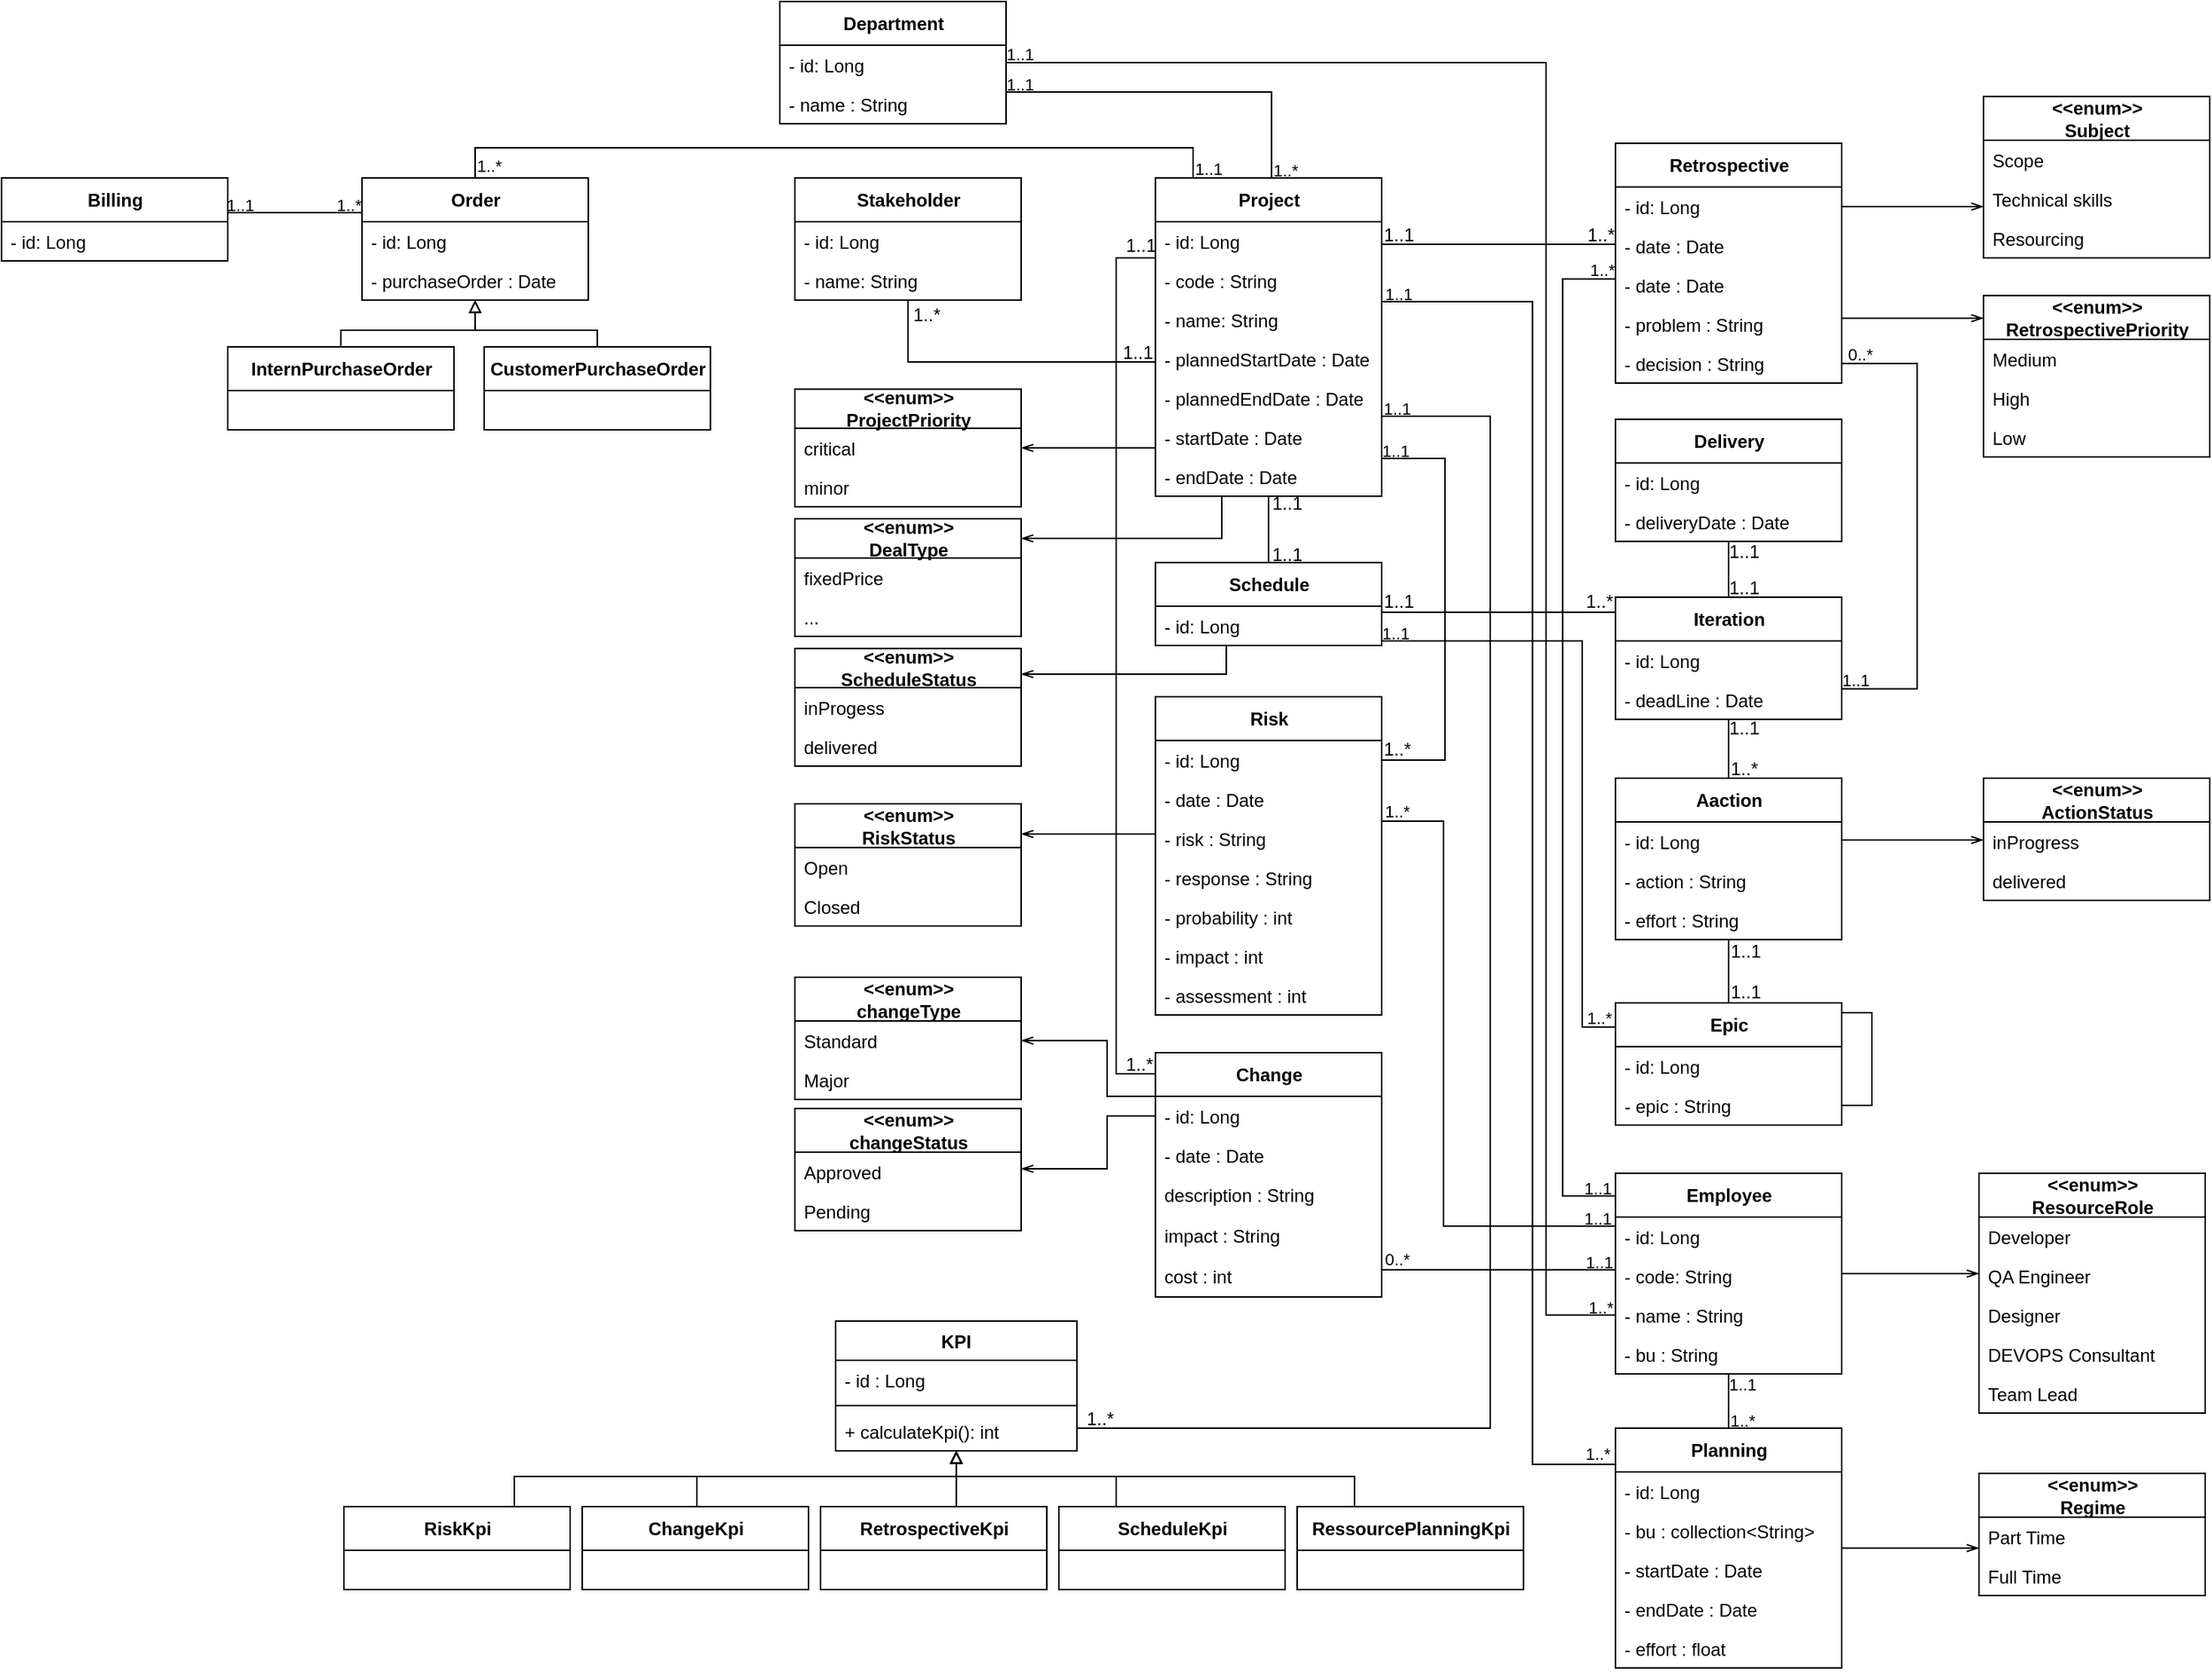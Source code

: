 <mxfile version="17.1.3" type="github">
  <diagram id="ZzxrlvWUQ_60_Tlj4p9M" name="Page-1">
    <mxGraphModel dx="2067" dy="703" grid="0" gridSize="10" guides="1" tooltips="1" connect="1" arrows="1" fold="1" page="1" pageScale="1" pageWidth="827" pageHeight="1169" background="none" math="0" shadow="0">
      <root>
        <mxCell id="0" />
        <mxCell id="1" parent="0" />
        <mxCell id="LXBsNq9MPwbSmUP3T4pk-28" style="edgeStyle=orthogonalEdgeStyle;rounded=0;orthogonalLoop=1;jettySize=auto;html=1;endArrow=openThin;endFill=0;" parent="1" source="bmPnxDkmpWRlroX5KugM-1" target="LXBsNq9MPwbSmUP3T4pk-24" edge="1">
          <mxGeometry relative="1" as="geometry">
            <Array as="points">
              <mxPoint x="271" y="321" />
              <mxPoint x="271" y="321" />
            </Array>
          </mxGeometry>
        </mxCell>
        <mxCell id="LXBsNq9MPwbSmUP3T4pk-36" style="edgeStyle=orthogonalEdgeStyle;rounded=0;orthogonalLoop=1;jettySize=auto;html=1;endArrow=openThin;endFill=0;" parent="1" source="bmPnxDkmpWRlroX5KugM-1" target="LXBsNq9MPwbSmUP3T4pk-32" edge="1">
          <mxGeometry relative="1" as="geometry">
            <Array as="points">
              <mxPoint x="339" y="381" />
            </Array>
          </mxGeometry>
        </mxCell>
        <mxCell id="LXBsNq9MPwbSmUP3T4pk-177" style="edgeStyle=orthogonalEdgeStyle;rounded=0;orthogonalLoop=1;jettySize=auto;html=1;endArrow=none;endFill=0;" parent="1" source="bmPnxDkmpWRlroX5KugM-1" target="zUxcC5oNOnhEC4kRVeSb-7" edge="1">
          <mxGeometry relative="1" as="geometry">
            <Array as="points">
              <mxPoint x="320" y="122" />
              <mxPoint x="-156" y="122" />
            </Array>
          </mxGeometry>
        </mxCell>
        <mxCell id="LXBsNq9MPwbSmUP3T4pk-178" value="1..1" style="edgeLabel;html=1;align=center;verticalAlign=middle;resizable=0;points=[];labelBackgroundColor=none;" parent="LXBsNq9MPwbSmUP3T4pk-177" vertex="1" connectable="0">
          <mxGeometry x="-0.945" relative="1" as="geometry">
            <mxPoint x="10" y="8" as="offset" />
          </mxGeometry>
        </mxCell>
        <mxCell id="LXBsNq9MPwbSmUP3T4pk-179" value="1..*" style="edgeLabel;html=1;align=center;verticalAlign=middle;resizable=0;points=[];labelBackgroundColor=none;" parent="LXBsNq9MPwbSmUP3T4pk-177" vertex="1" connectable="0">
          <mxGeometry x="0.936" relative="1" as="geometry">
            <mxPoint x="9" y="8" as="offset" />
          </mxGeometry>
        </mxCell>
        <mxCell id="ImYd4CQaT7OKS1S3fFxM-6" style="edgeStyle=orthogonalEdgeStyle;rounded=0;orthogonalLoop=1;jettySize=auto;html=1;endArrow=none;endFill=0;" parent="1" source="bmPnxDkmpWRlroX5KugM-1" target="bmPnxDkmpWRlroX5KugM-4" edge="1">
          <mxGeometry relative="1" as="geometry">
            <Array as="points">
              <mxPoint x="372" y="85" />
            </Array>
          </mxGeometry>
        </mxCell>
        <mxCell id="ImYd4CQaT7OKS1S3fFxM-7" value="1..*" style="edgeLabel;html=1;align=center;verticalAlign=middle;resizable=0;points=[];labelBackgroundColor=none;" parent="ImYd4CQaT7OKS1S3fFxM-6" vertex="1" connectable="0">
          <mxGeometry x="-0.864" y="2" relative="1" as="geometry">
            <mxPoint x="11" y="11" as="offset" />
          </mxGeometry>
        </mxCell>
        <mxCell id="ImYd4CQaT7OKS1S3fFxM-8" value="1..1" style="edgeLabel;html=1;align=center;verticalAlign=middle;resizable=0;points=[];labelBackgroundColor=none;" parent="ImYd4CQaT7OKS1S3fFxM-6" vertex="1" connectable="0">
          <mxGeometry x="0.913" y="1" relative="1" as="geometry">
            <mxPoint x="-1" y="-6" as="offset" />
          </mxGeometry>
        </mxCell>
        <mxCell id="bmPnxDkmpWRlroX5KugM-1" value="Project" style="swimlane;fontStyle=1;align=center;verticalAlign=middle;childLayout=stackLayout;horizontal=1;startSize=29;horizontalStack=0;resizeParent=1;resizeParentMax=0;resizeLast=0;collapsible=0;marginBottom=0;html=1;fontSize=12;labelPosition=center;verticalLabelPosition=middle;container=0;strokeColor=default;swimlaneLine=1;rounded=0;shadow=0;glass=0;sketch=0;perimeterSpacing=0;" parent="1" vertex="1">
          <mxGeometry x="295" y="142" width="150" height="211" as="geometry" />
        </mxCell>
        <mxCell id="ImYd4CQaT7OKS1S3fFxM-2" style="edgeStyle=orthogonalEdgeStyle;rounded=0;orthogonalLoop=1;jettySize=auto;html=1;endArrow=none;endFill=0;" parent="1" source="bmPnxDkmpWRlroX5KugM-4" target="bmPnxDkmpWRlroX5KugM-7" edge="1">
          <mxGeometry relative="1" as="geometry">
            <Array as="points">
              <mxPoint x="554" y="66" />
              <mxPoint x="554" y="896" />
            </Array>
          </mxGeometry>
        </mxCell>
        <mxCell id="ImYd4CQaT7OKS1S3fFxM-4" value="1..*" style="edgeLabel;html=1;align=center;verticalAlign=middle;resizable=0;points=[];labelBackgroundColor=none;" parent="ImYd4CQaT7OKS1S3fFxM-2" vertex="1" connectable="0">
          <mxGeometry x="0.982" y="-1" relative="1" as="geometry">
            <mxPoint x="1" y="-6" as="offset" />
          </mxGeometry>
        </mxCell>
        <mxCell id="ImYd4CQaT7OKS1S3fFxM-5" value="1..1" style="edgeLabel;html=1;align=center;verticalAlign=middle;resizable=0;points=[];labelBackgroundColor=none;" parent="ImYd4CQaT7OKS1S3fFxM-2" vertex="1" connectable="0">
          <mxGeometry x="-0.986" relative="1" as="geometry">
            <mxPoint y="-6" as="offset" />
          </mxGeometry>
        </mxCell>
        <mxCell id="bmPnxDkmpWRlroX5KugM-4" value="Department" style="swimlane;fontStyle=1;align=center;verticalAlign=middle;childLayout=stackLayout;horizontal=1;startSize=29;horizontalStack=0;resizeParent=1;resizeParentMax=0;resizeLast=0;collapsible=0;marginBottom=0;html=1;fontSize=12;labelPosition=center;verticalLabelPosition=middle;container=0;" parent="1" vertex="1">
          <mxGeometry x="46" y="25" width="150" height="81" as="geometry" />
        </mxCell>
        <mxCell id="LXBsNq9MPwbSmUP3T4pk-153" value="- id: Long" style="text;strokeColor=none;fillColor=none;align=left;verticalAlign=top;spacingLeft=4;spacingRight=4;overflow=hidden;rotatable=0;points=[[0,0.5],[1,0.5]];portConstraint=eastwest;container=0;" parent="bmPnxDkmpWRlroX5KugM-4" vertex="1">
          <mxGeometry y="29" width="150" height="26" as="geometry" />
        </mxCell>
        <mxCell id="LXBsNq9MPwbSmUP3T4pk-154" value="- name : String" style="text;strokeColor=none;fillColor=none;align=left;verticalAlign=top;spacingLeft=4;spacingRight=4;overflow=hidden;rotatable=0;points=[[0,0.5],[1,0.5]];portConstraint=eastwest;container=0;" parent="bmPnxDkmpWRlroX5KugM-4" vertex="1">
          <mxGeometry y="55" width="150" height="26" as="geometry" />
        </mxCell>
        <mxCell id="bmPnxDkmpWRlroX5KugM-7" value="Employee" style="swimlane;fontStyle=1;align=center;verticalAlign=middle;childLayout=stackLayout;horizontal=1;startSize=29;horizontalStack=0;resizeParent=1;resizeParentMax=0;resizeLast=0;collapsible=0;marginBottom=0;html=1;fontSize=12;labelPosition=center;verticalLabelPosition=middle;container=0;" parent="1" vertex="1">
          <mxGeometry x="600" y="802" width="150" height="133" as="geometry" />
        </mxCell>
        <mxCell id="LXBsNq9MPwbSmUP3T4pk-193" value="- id: Long" style="text;strokeColor=none;fillColor=none;align=left;verticalAlign=top;spacingLeft=4;spacingRight=4;overflow=hidden;rotatable=0;points=[[0,0.5],[1,0.5]];portConstraint=eastwest;container=0;" parent="bmPnxDkmpWRlroX5KugM-7" vertex="1">
          <mxGeometry y="29" width="150" height="26" as="geometry" />
        </mxCell>
        <mxCell id="LXBsNq9MPwbSmUP3T4pk-194" value="- code: String" style="text;strokeColor=none;fillColor=none;align=left;verticalAlign=top;spacingLeft=4;spacingRight=4;overflow=hidden;rotatable=0;points=[[0,0.5],[1,0.5]];portConstraint=eastwest;container=0;" parent="bmPnxDkmpWRlroX5KugM-7" vertex="1">
          <mxGeometry y="55" width="150" height="26" as="geometry" />
        </mxCell>
        <mxCell id="LXBsNq9MPwbSmUP3T4pk-195" value="- name : String" style="text;strokeColor=none;fillColor=none;align=left;verticalAlign=top;spacingLeft=4;spacingRight=4;overflow=hidden;rotatable=0;points=[[0,0.5],[1,0.5]];portConstraint=eastwest;container=0;" parent="bmPnxDkmpWRlroX5KugM-7" vertex="1">
          <mxGeometry y="81" width="150" height="26" as="geometry" />
        </mxCell>
        <mxCell id="ImYd4CQaT7OKS1S3fFxM-15" value="- bu : String" style="text;strokeColor=none;fillColor=none;align=left;verticalAlign=top;spacingLeft=4;spacingRight=4;overflow=hidden;rotatable=0;points=[[0,0.5],[1,0.5]];portConstraint=eastwest;container=0;" parent="bmPnxDkmpWRlroX5KugM-7" vertex="1">
          <mxGeometry y="107" width="150" height="26" as="geometry" />
        </mxCell>
        <mxCell id="bmPnxDkmpWRlroX5KugM-29" style="edgeStyle=orthogonalEdgeStyle;shape=connector;rounded=0;orthogonalLoop=1;jettySize=auto;html=1;labelBackgroundColor=default;fontFamily=Helvetica;fontSize=12;fontColor=default;endArrow=none;endFill=0;strokeColor=default;align=center;labelPosition=center;verticalLabelPosition=middle;verticalAlign=middle;" parent="1" source="bmPnxDkmpWRlroX5KugM-14" target="bmPnxDkmpWRlroX5KugM-1" edge="1">
          <mxGeometry relative="1" as="geometry" />
        </mxCell>
        <mxCell id="bmPnxDkmpWRlroX5KugM-30" value="1..1" style="edgeLabel;html=1;align=center;verticalAlign=middle;resizable=0;points=[];fontSize=12;fontFamily=Helvetica;fontColor=default;labelPosition=center;verticalLabelPosition=middle;labelBackgroundColor=none;container=0;" parent="bmPnxDkmpWRlroX5KugM-29" vertex="1" connectable="0">
          <mxGeometry x="0.78" y="-2" relative="1" as="geometry">
            <mxPoint x="10" as="offset" />
          </mxGeometry>
        </mxCell>
        <mxCell id="bmPnxDkmpWRlroX5KugM-31" value="1..1" style="edgeLabel;html=1;align=center;verticalAlign=middle;resizable=0;points=[];fontSize=12;fontFamily=Helvetica;fontColor=default;labelPosition=center;verticalLabelPosition=middle;labelBackgroundColor=none;container=0;" parent="bmPnxDkmpWRlroX5KugM-29" vertex="1" connectable="0">
          <mxGeometry x="-0.685" relative="1" as="geometry">
            <mxPoint x="12" y="2" as="offset" />
          </mxGeometry>
        </mxCell>
        <mxCell id="bmPnxDkmpWRlroX5KugM-14" value="&lt;span style=&quot;font-size: 12px&quot;&gt;Schedule&lt;/span&gt;" style="swimlane;fontStyle=1;align=center;verticalAlign=middle;childLayout=stackLayout;horizontal=1;startSize=29;horizontalStack=0;resizeParent=1;resizeParentMax=0;resizeLast=0;collapsible=0;marginBottom=0;html=1;shadow=0;fontSize=12;labelPosition=center;verticalLabelPosition=middle;container=0;" parent="1" vertex="1">
          <mxGeometry x="295" y="397" width="150" height="55" as="geometry" />
        </mxCell>
        <mxCell id="LXBsNq9MPwbSmUP3T4pk-88" style="edgeStyle=orthogonalEdgeStyle;rounded=0;orthogonalLoop=1;jettySize=auto;html=1;endArrow=none;endFill=0;" parent="1" target="bmPnxDkmpWRlroX5KugM-7" edge="1">
          <mxGeometry relative="1" as="geometry">
            <mxPoint x="602" y="829.98" as="targetPoint" />
            <mxPoint x="445" y="568.48" as="sourcePoint" />
            <Array as="points">
              <mxPoint x="486" y="569" />
              <mxPoint x="486" y="837" />
            </Array>
          </mxGeometry>
        </mxCell>
        <mxCell id="LXBsNq9MPwbSmUP3T4pk-89" value="1..1" style="edgeLabel;html=1;align=center;verticalAlign=middle;resizable=0;points=[];labelBackgroundColor=none;container=0;" parent="LXBsNq9MPwbSmUP3T4pk-88" vertex="1" connectable="0">
          <mxGeometry x="0.952" relative="1" as="geometry">
            <mxPoint x="-2" y="-5" as="offset" />
          </mxGeometry>
        </mxCell>
        <mxCell id="LXBsNq9MPwbSmUP3T4pk-91" value="1..*" style="edgeLabel;html=1;align=center;verticalAlign=middle;resizable=0;points=[];labelBackgroundColor=none;container=0;" parent="LXBsNq9MPwbSmUP3T4pk-88" vertex="1" connectable="0">
          <mxGeometry x="-0.987" y="1" relative="1" as="geometry">
            <mxPoint x="7" y="-6" as="offset" />
          </mxGeometry>
        </mxCell>
        <mxCell id="bmPnxDkmpWRlroX5KugM-17" value="&lt;span style=&quot;font-size: 12px&quot;&gt;Risk&lt;/span&gt;" style="swimlane;fontStyle=1;align=center;verticalAlign=middle;childLayout=stackLayout;horizontal=1;startSize=29;horizontalStack=0;resizeParent=1;resizeParentMax=0;resizeLast=0;collapsible=0;marginBottom=0;html=1;shadow=0;fontSize=12;labelPosition=center;verticalLabelPosition=middle;container=0;" parent="1" vertex="1">
          <mxGeometry x="295" y="486" width="150" height="211" as="geometry" />
        </mxCell>
        <mxCell id="bmPnxDkmpWRlroX5KugM-35" style="edgeStyle=orthogonalEdgeStyle;shape=connector;rounded=0;orthogonalLoop=1;jettySize=auto;html=1;labelBackgroundColor=default;fontFamily=Helvetica;fontSize=12;fontColor=default;endArrow=none;endFill=0;strokeColor=default;align=center;labelPosition=center;verticalLabelPosition=middle;verticalAlign=middle;" parent="1" source="bmPnxDkmpWRlroX5KugM-1" target="bmPnxDkmpWRlroX5KugM-17" edge="1">
          <mxGeometry relative="1" as="geometry">
            <Array as="points">
              <mxPoint x="487" y="328" />
              <mxPoint x="487" y="528" />
            </Array>
            <mxPoint x="453" y="199" as="sourcePoint" />
            <mxPoint x="456" y="496" as="targetPoint" />
          </mxGeometry>
        </mxCell>
        <mxCell id="bmPnxDkmpWRlroX5KugM-36" value="1..*" style="edgeLabel;html=1;align=center;verticalAlign=middle;resizable=0;points=[];fontSize=12;fontFamily=Helvetica;fontColor=default;labelPosition=center;verticalLabelPosition=middle;labelBackgroundColor=none;container=0;" parent="bmPnxDkmpWRlroX5KugM-35" vertex="1" connectable="0">
          <mxGeometry x="0.915" relative="1" as="geometry">
            <mxPoint x="-2" y="-7" as="offset" />
          </mxGeometry>
        </mxCell>
        <mxCell id="LXBsNq9MPwbSmUP3T4pk-174" value="1..1" style="edgeLabel;html=1;align=center;verticalAlign=middle;resizable=0;points=[];labelBackgroundColor=none;" parent="bmPnxDkmpWRlroX5KugM-35" vertex="1" connectable="0">
          <mxGeometry x="-0.893" y="1" relative="1" as="geometry">
            <mxPoint x="-6" y="-4" as="offset" />
          </mxGeometry>
        </mxCell>
        <mxCell id="bmPnxDkmpWRlroX5KugM-38" style="edgeStyle=orthogonalEdgeStyle;shape=connector;rounded=0;orthogonalLoop=1;jettySize=auto;html=1;labelBackgroundColor=default;fontFamily=Helvetica;fontSize=12;fontColor=default;endArrow=none;endFill=0;strokeColor=default;align=center;labelPosition=center;verticalLabelPosition=middle;verticalAlign=middle;" parent="1" source="bmPnxDkmpWRlroX5KugM-18" target="bmPnxDkmpWRlroX5KugM-1" edge="1">
          <mxGeometry relative="1" as="geometry">
            <Array as="points">
              <mxPoint x="269" y="736" />
              <mxPoint x="269" y="195" />
            </Array>
          </mxGeometry>
        </mxCell>
        <mxCell id="bmPnxDkmpWRlroX5KugM-39" value="1..1" style="edgeLabel;html=1;align=center;verticalAlign=middle;resizable=0;points=[];fontSize=12;fontFamily=Helvetica;fontColor=default;labelPosition=center;verticalLabelPosition=middle;labelBackgroundColor=none;container=0;" parent="bmPnxDkmpWRlroX5KugM-38" vertex="1" connectable="0">
          <mxGeometry x="0.909" y="-1" relative="1" as="geometry">
            <mxPoint x="15" y="-9" as="offset" />
          </mxGeometry>
        </mxCell>
        <mxCell id="bmPnxDkmpWRlroX5KugM-40" value="1..*" style="edgeLabel;html=1;align=center;verticalAlign=middle;resizable=0;points=[];fontSize=12;fontFamily=Helvetica;fontColor=default;labelPosition=center;verticalLabelPosition=middle;labelBackgroundColor=none;container=0;" parent="bmPnxDkmpWRlroX5KugM-38" vertex="1" connectable="0">
          <mxGeometry x="-0.963" y="-1" relative="1" as="geometry">
            <mxPoint y="-5" as="offset" />
          </mxGeometry>
        </mxCell>
        <mxCell id="LXBsNq9MPwbSmUP3T4pk-111" style="edgeStyle=orthogonalEdgeStyle;rounded=0;orthogonalLoop=1;jettySize=auto;html=1;endArrow=openThin;endFill=0;" parent="1" source="bmPnxDkmpWRlroX5KugM-18" target="LXBsNq9MPwbSmUP3T4pk-108" edge="1">
          <mxGeometry relative="1" as="geometry">
            <Array as="points">
              <mxPoint x="263" y="751" />
              <mxPoint x="263" y="714" />
            </Array>
          </mxGeometry>
        </mxCell>
        <mxCell id="LXBsNq9MPwbSmUP3T4pk-115" style="edgeStyle=orthogonalEdgeStyle;rounded=0;orthogonalLoop=1;jettySize=auto;html=1;endArrow=openThin;endFill=0;" parent="1" source="bmPnxDkmpWRlroX5KugM-18" target="LXBsNq9MPwbSmUP3T4pk-112" edge="1">
          <mxGeometry relative="1" as="geometry">
            <Array as="points">
              <mxPoint x="263" y="764" />
              <mxPoint x="263" y="799" />
            </Array>
          </mxGeometry>
        </mxCell>
        <mxCell id="bmPnxDkmpWRlroX5KugM-18" value="&lt;span style=&quot;font-size: 12px&quot;&gt;Change&lt;/span&gt;" style="swimlane;fontStyle=1;align=center;verticalAlign=middle;childLayout=stackLayout;horizontal=1;startSize=29;horizontalStack=0;resizeParent=1;resizeParentMax=0;resizeLast=0;collapsible=0;marginBottom=0;html=1;shadow=0;fontSize=12;labelPosition=center;verticalLabelPosition=middle;container=0;" parent="1" vertex="1">
          <mxGeometry x="295" y="722" width="150" height="162" as="geometry" />
        </mxCell>
        <mxCell id="bmPnxDkmpWRlroX5KugM-32" style="edgeStyle=orthogonalEdgeStyle;shape=connector;rounded=0;orthogonalLoop=1;jettySize=auto;html=1;labelBackgroundColor=default;fontFamily=Helvetica;fontSize=12;fontColor=default;endArrow=none;endFill=0;strokeColor=default;align=center;labelPosition=center;verticalLabelPosition=middle;verticalAlign=middle;" parent="1" source="bmPnxDkmpWRlroX5KugM-19" target="bmPnxDkmpWRlroX5KugM-1" edge="1">
          <mxGeometry relative="1" as="geometry">
            <Array as="points">
              <mxPoint x="590" y="186" />
              <mxPoint x="590" y="186" />
            </Array>
            <mxPoint x="544" y="258" as="targetPoint" />
          </mxGeometry>
        </mxCell>
        <mxCell id="bmPnxDkmpWRlroX5KugM-33" value="1..*" style="edgeLabel;html=1;align=center;verticalAlign=middle;resizable=0;points=[];fontSize=12;fontFamily=Helvetica;fontColor=default;labelPosition=center;verticalLabelPosition=middle;labelBackgroundColor=none;container=0;" parent="bmPnxDkmpWRlroX5KugM-32" vertex="1" connectable="0">
          <mxGeometry x="-0.908" relative="1" as="geometry">
            <mxPoint x="-3" y="-6" as="offset" />
          </mxGeometry>
        </mxCell>
        <mxCell id="bmPnxDkmpWRlroX5KugM-34" value="1..1" style="edgeLabel;html=1;align=center;verticalAlign=middle;resizable=0;points=[];fontSize=12;fontFamily=Helvetica;fontColor=default;labelPosition=center;verticalLabelPosition=middle;labelBackgroundColor=none;container=0;" parent="bmPnxDkmpWRlroX5KugM-32" vertex="1" connectable="0">
          <mxGeometry x="0.942" y="1" relative="1" as="geometry">
            <mxPoint x="6" y="-7" as="offset" />
          </mxGeometry>
        </mxCell>
        <mxCell id="LXBsNq9MPwbSmUP3T4pk-59" style="edgeStyle=orthogonalEdgeStyle;rounded=0;orthogonalLoop=1;jettySize=auto;html=1;endArrow=none;endFill=0;entryX=1;entryY=0.75;entryDx=0;entryDy=0;exitX=1;exitY=0.5;exitDx=0;exitDy=0;" parent="1" source="LXBsNq9MPwbSmUP3T4pk-66" target="zUxcC5oNOnhEC4kRVeSb-39" edge="1">
          <mxGeometry relative="1" as="geometry">
            <Array as="points">
              <mxPoint x="750" y="265" />
              <mxPoint x="800" y="265" />
              <mxPoint x="800" y="481" />
            </Array>
          </mxGeometry>
        </mxCell>
        <mxCell id="LXBsNq9MPwbSmUP3T4pk-60" value="0..*" style="edgeLabel;html=1;align=center;verticalAlign=middle;resizable=0;points=[];labelBackgroundColor=none;container=0;" parent="LXBsNq9MPwbSmUP3T4pk-59" vertex="1" connectable="0">
          <mxGeometry x="-0.809" y="-1" relative="1" as="geometry">
            <mxPoint x="-18" y="-7" as="offset" />
          </mxGeometry>
        </mxCell>
        <mxCell id="LXBsNq9MPwbSmUP3T4pk-61" value="1..1" style="edgeLabel;html=1;align=center;verticalAlign=middle;resizable=0;points=[];labelBackgroundColor=none;container=0;" parent="LXBsNq9MPwbSmUP3T4pk-59" vertex="1" connectable="0">
          <mxGeometry x="0.905" relative="1" as="geometry">
            <mxPoint x="-6" y="-6" as="offset" />
          </mxGeometry>
        </mxCell>
        <mxCell id="LXBsNq9MPwbSmUP3T4pk-82" style="edgeStyle=orthogonalEdgeStyle;rounded=0;orthogonalLoop=1;jettySize=auto;html=1;endArrow=openThin;endFill=0;" parent="1" source="bmPnxDkmpWRlroX5KugM-19" target="LXBsNq9MPwbSmUP3T4pk-78" edge="1">
          <mxGeometry relative="1" as="geometry">
            <mxPoint x="817" y="264" as="targetPoint" />
            <Array as="points">
              <mxPoint x="785" y="235" />
              <mxPoint x="785" y="235" />
            </Array>
          </mxGeometry>
        </mxCell>
        <mxCell id="bmPnxDkmpWRlroX5KugM-19" value="&lt;span style=&quot;font-size: 12px&quot;&gt;Retrospective&lt;/span&gt;" style="swimlane;fontStyle=1;align=center;verticalAlign=middle;childLayout=stackLayout;horizontal=1;startSize=29;horizontalStack=0;resizeParent=1;resizeParentMax=0;resizeLast=0;collapsible=0;marginBottom=0;html=1;shadow=0;fontSize=12;labelPosition=center;verticalLabelPosition=middle;container=0;" parent="1" vertex="1">
          <mxGeometry x="600" y="119" width="150" height="159" as="geometry" />
        </mxCell>
        <mxCell id="LXBsNq9MPwbSmUP3T4pk-63" value="- id: Long" style="text;strokeColor=none;fillColor=none;align=left;verticalAlign=top;spacingLeft=4;spacingRight=4;overflow=hidden;rotatable=0;points=[[0,0.5],[1,0.5]];portConstraint=eastwest;container=0;" parent="bmPnxDkmpWRlroX5KugM-19" vertex="1">
          <mxGeometry y="29" width="150" height="26" as="geometry" />
        </mxCell>
        <mxCell id="EAzbkTGi8DtuOIiVOeGU-1" value="- date : Date" style="text;strokeColor=none;fillColor=none;align=left;verticalAlign=top;spacingLeft=4;spacingRight=4;overflow=hidden;rotatable=0;points=[[0,0.5],[1,0.5]];portConstraint=eastwest;container=0;" vertex="1" parent="bmPnxDkmpWRlroX5KugM-19">
          <mxGeometry y="55" width="150" height="26" as="geometry" />
        </mxCell>
        <mxCell id="LXBsNq9MPwbSmUP3T4pk-64" value="- date : Date" style="text;strokeColor=none;fillColor=none;align=left;verticalAlign=top;spacingLeft=4;spacingRight=4;overflow=hidden;rotatable=0;points=[[0,0.5],[1,0.5]];portConstraint=eastwest;container=0;" parent="bmPnxDkmpWRlroX5KugM-19" vertex="1">
          <mxGeometry y="81" width="150" height="26" as="geometry" />
        </mxCell>
        <mxCell id="LXBsNq9MPwbSmUP3T4pk-65" value="- problem : String" style="text;strokeColor=none;fillColor=none;align=left;verticalAlign=top;spacingLeft=4;spacingRight=4;overflow=hidden;rotatable=0;points=[[0,0.5],[1,0.5]];portConstraint=eastwest;container=0;" parent="bmPnxDkmpWRlroX5KugM-19" vertex="1">
          <mxGeometry y="107" width="150" height="26" as="geometry" />
        </mxCell>
        <mxCell id="LXBsNq9MPwbSmUP3T4pk-66" value="- decision : String" style="text;strokeColor=none;fillColor=none;align=left;verticalAlign=top;spacingLeft=4;spacingRight=4;overflow=hidden;rotatable=0;points=[[0,0.5],[1,0.5]];portConstraint=eastwest;container=0;" parent="bmPnxDkmpWRlroX5KugM-19" vertex="1">
          <mxGeometry y="133" width="150" height="26" as="geometry" />
        </mxCell>
        <mxCell id="ImYd4CQaT7OKS1S3fFxM-9" value="" style="edgeStyle=orthogonalEdgeStyle;rounded=0;orthogonalLoop=1;jettySize=auto;html=1;endArrow=none;endFill=0;" parent="1" source="zUxcC5oNOnhEC4kRVeSb-26" target="zUxcC5oNOnhEC4kRVeSb-7" edge="1">
          <mxGeometry relative="1" as="geometry">
            <Array as="points">
              <mxPoint x="-264" y="165" />
              <mxPoint x="-264" y="165" />
            </Array>
          </mxGeometry>
        </mxCell>
        <mxCell id="ImYd4CQaT7OKS1S3fFxM-11" value="1..*" style="edgeLabel;html=1;align=center;verticalAlign=middle;resizable=0;points=[];labelBackgroundColor=none;" parent="ImYd4CQaT7OKS1S3fFxM-9" vertex="1" connectable="0">
          <mxGeometry x="0.686" relative="1" as="geometry">
            <mxPoint x="5" y="-5" as="offset" />
          </mxGeometry>
        </mxCell>
        <mxCell id="ImYd4CQaT7OKS1S3fFxM-12" value="1..1" style="edgeLabel;html=1;align=center;verticalAlign=middle;resizable=0;points=[];labelBackgroundColor=none;" parent="ImYd4CQaT7OKS1S3fFxM-9" vertex="1" connectable="0">
          <mxGeometry x="-0.824" relative="1" as="geometry">
            <mxPoint y="-5" as="offset" />
          </mxGeometry>
        </mxCell>
        <mxCell id="zUxcC5oNOnhEC4kRVeSb-26" value="Billing" style="swimlane;fontStyle=1;align=center;verticalAlign=middle;childLayout=stackLayout;horizontal=1;startSize=29;horizontalStack=0;resizeParent=1;resizeParentMax=0;resizeLast=0;collapsible=0;marginBottom=0;html=1;fontSize=12;labelPosition=center;verticalLabelPosition=middle;container=0;" parent="1" vertex="1">
          <mxGeometry x="-470" y="142" width="150" height="55" as="geometry" />
        </mxCell>
        <mxCell id="ImYd4CQaT7OKS1S3fFxM-10" value="- id: Long" style="text;strokeColor=none;fillColor=none;align=left;verticalAlign=top;spacingLeft=4;spacingRight=4;overflow=hidden;rotatable=0;points=[[0,0.5],[1,0.5]];portConstraint=eastwest;container=0;" parent="zUxcC5oNOnhEC4kRVeSb-26" vertex="1">
          <mxGeometry y="29" width="150" height="26" as="geometry" />
        </mxCell>
        <mxCell id="zUxcC5oNOnhEC4kRVeSb-31" style="edgeStyle=orthogonalEdgeStyle;shape=connector;rounded=0;sketch=0;orthogonalLoop=1;jettySize=auto;html=1;shadow=0;labelBackgroundColor=default;fontFamily=Helvetica;fontSize=12;fontColor=default;startArrow=none;startFill=0;endArrow=none;endFill=0;strokeColor=default;" parent="1" source="zUxcC5oNOnhEC4kRVeSb-30" target="bmPnxDkmpWRlroX5KugM-1" edge="1">
          <mxGeometry relative="1" as="geometry">
            <mxPoint x="321" y="213" as="targetPoint" />
            <mxPoint x="98" y="218" as="sourcePoint" />
            <Array as="points">
              <mxPoint x="131" y="264" />
            </Array>
          </mxGeometry>
        </mxCell>
        <mxCell id="zUxcC5oNOnhEC4kRVeSb-32" value="1..1" style="edgeLabel;html=1;align=center;verticalAlign=middle;resizable=0;points=[];fontSize=12;fontFamily=Helvetica;fontColor=default;labelBackgroundColor=none;container=0;" parent="zUxcC5oNOnhEC4kRVeSb-31" vertex="1" connectable="0">
          <mxGeometry x="0.91" y="1" relative="1" as="geometry">
            <mxPoint x="-3" y="-5" as="offset" />
          </mxGeometry>
        </mxCell>
        <mxCell id="zUxcC5oNOnhEC4kRVeSb-33" value="1..*" style="edgeLabel;html=1;align=center;verticalAlign=middle;resizable=0;points=[];fontSize=12;fontFamily=Helvetica;fontColor=default;labelBackgroundColor=none;container=0;" parent="zUxcC5oNOnhEC4kRVeSb-31" vertex="1" connectable="0">
          <mxGeometry x="-0.503" y="-1" relative="1" as="geometry">
            <mxPoint x="2" y="-32" as="offset" />
          </mxGeometry>
        </mxCell>
        <mxCell id="zUxcC5oNOnhEC4kRVeSb-30" value="Stakeholder" style="swimlane;fontStyle=1;align=center;verticalAlign=middle;childLayout=stackLayout;horizontal=1;startSize=29;horizontalStack=0;resizeParent=1;resizeParentMax=0;resizeLast=0;collapsible=0;marginBottom=0;html=1;shadow=0;fontSize=12;labelPosition=center;verticalLabelPosition=middle;container=0;" parent="1" vertex="1">
          <mxGeometry x="56" y="142" width="150" height="81" as="geometry" />
        </mxCell>
        <mxCell id="LXBsNq9MPwbSmUP3T4pk-151" value="- id: Long" style="text;strokeColor=none;fillColor=none;align=left;verticalAlign=top;spacingLeft=4;spacingRight=4;overflow=hidden;rotatable=0;points=[[0,0.5],[1,0.5]];portConstraint=eastwest;container=0;" parent="zUxcC5oNOnhEC4kRVeSb-30" vertex="1">
          <mxGeometry y="29" width="150" height="26" as="geometry" />
        </mxCell>
        <mxCell id="LXBsNq9MPwbSmUP3T4pk-152" value="- name: String" style="text;strokeColor=none;fillColor=none;align=left;verticalAlign=top;spacingLeft=4;spacingRight=4;overflow=hidden;rotatable=0;points=[[0,0.5],[1,0.5]];portConstraint=eastwest;container=0;" parent="zUxcC5oNOnhEC4kRVeSb-30" vertex="1">
          <mxGeometry y="55" width="150" height="26" as="geometry" />
        </mxCell>
        <mxCell id="zUxcC5oNOnhEC4kRVeSb-40" style="edgeStyle=orthogonalEdgeStyle;shape=connector;rounded=0;sketch=0;orthogonalLoop=1;jettySize=auto;html=1;shadow=0;labelBackgroundColor=default;fontFamily=Helvetica;fontSize=12;fontColor=default;startArrow=none;startFill=0;endArrow=none;endFill=0;strokeColor=#000000;" parent="1" source="zUxcC5oNOnhEC4kRVeSb-39" target="bmPnxDkmpWRlroX5KugM-14" edge="1">
          <mxGeometry relative="1" as="geometry">
            <mxPoint x="573" y="299" as="sourcePoint" />
            <mxPoint x="435" y="301" as="targetPoint" />
            <Array as="points">
              <mxPoint x="488" y="430" />
              <mxPoint x="488" y="430" />
            </Array>
          </mxGeometry>
        </mxCell>
        <mxCell id="zUxcC5oNOnhEC4kRVeSb-41" value="1..*" style="edgeLabel;html=1;align=center;verticalAlign=middle;resizable=0;points=[];fontSize=12;fontFamily=Helvetica;fontColor=default;labelBackgroundColor=none;container=0;" parent="zUxcC5oNOnhEC4kRVeSb-40" vertex="1" connectable="0">
          <mxGeometry x="-0.878" y="1" relative="1" as="geometry">
            <mxPoint x="-2" y="-8" as="offset" />
          </mxGeometry>
        </mxCell>
        <mxCell id="zUxcC5oNOnhEC4kRVeSb-43" value="1..1" style="edgeLabel;html=1;align=center;verticalAlign=middle;resizable=0;points=[];fontSize=12;fontFamily=Helvetica;fontColor=default;labelBackgroundColor=none;container=0;" parent="zUxcC5oNOnhEC4kRVeSb-40" vertex="1" connectable="0">
          <mxGeometry x="0.912" y="-1" relative="1" as="geometry">
            <mxPoint x="4" y="-6" as="offset" />
          </mxGeometry>
        </mxCell>
        <mxCell id="zUxcC5oNOnhEC4kRVeSb-39" value="Iteration" style="swimlane;fontStyle=1;align=center;verticalAlign=middle;childLayout=stackLayout;horizontal=1;startSize=29;horizontalStack=0;resizeParent=1;resizeParentMax=0;resizeLast=0;collapsible=0;marginBottom=0;html=1;fontSize=12;labelPosition=center;verticalLabelPosition=middle;container=0;" parent="1" vertex="1">
          <mxGeometry x="600" y="420" width="150" height="81" as="geometry" />
        </mxCell>
        <mxCell id="LXBsNq9MPwbSmUP3T4pk-45" value="- id: Long" style="text;strokeColor=none;fillColor=none;align=left;verticalAlign=top;spacingLeft=4;spacingRight=4;overflow=hidden;rotatable=0;points=[[0,0.5],[1,0.5]];portConstraint=eastwest;container=0;" parent="zUxcC5oNOnhEC4kRVeSb-39" vertex="1">
          <mxGeometry y="29" width="150" height="26" as="geometry" />
        </mxCell>
        <mxCell id="LXBsNq9MPwbSmUP3T4pk-46" value="- deadLine : Date" style="text;strokeColor=none;fillColor=none;align=left;verticalAlign=top;spacingLeft=4;spacingRight=4;overflow=hidden;rotatable=0;points=[[0,0.5],[1,0.5]];portConstraint=eastwest;container=0;" parent="zUxcC5oNOnhEC4kRVeSb-39" vertex="1">
          <mxGeometry y="55" width="150" height="26" as="geometry" />
        </mxCell>
        <mxCell id="ImYd4CQaT7OKS1S3fFxM-14" value="" style="edgeStyle=orthogonalEdgeStyle;rounded=0;orthogonalLoop=1;jettySize=auto;html=1;endArrow=none;endFill=0;" parent="1" source="zUxcC5oNOnhEC4kRVeSb-44" target="LXBsNq9MPwbSmUP3T4pk-55" edge="1">
          <mxGeometry relative="1" as="geometry" />
        </mxCell>
        <mxCell id="zUxcC5oNOnhEC4kRVeSb-44" value="Aaction" style="swimlane;fontStyle=1;align=center;verticalAlign=middle;childLayout=stackLayout;horizontal=1;startSize=29;horizontalStack=0;resizeParent=1;resizeParentMax=0;resizeLast=0;collapsible=0;marginBottom=0;html=1;fontSize=12;labelPosition=center;verticalLabelPosition=middle;container=0;" parent="1" vertex="1">
          <mxGeometry x="600" y="540" width="150" height="107" as="geometry" />
        </mxCell>
        <mxCell id="LXBsNq9MPwbSmUP3T4pk-47" value="- id: Long" style="text;strokeColor=none;fillColor=none;align=left;verticalAlign=top;spacingLeft=4;spacingRight=4;overflow=hidden;rotatable=0;points=[[0,0.5],[1,0.5]];portConstraint=eastwest;container=0;" parent="zUxcC5oNOnhEC4kRVeSb-44" vertex="1">
          <mxGeometry y="29" width="150" height="26" as="geometry" />
        </mxCell>
        <mxCell id="LXBsNq9MPwbSmUP3T4pk-48" value="- action : String" style="text;strokeColor=none;fillColor=none;align=left;verticalAlign=top;spacingLeft=4;spacingRight=4;overflow=hidden;rotatable=0;points=[[0,0.5],[1,0.5]];portConstraint=eastwest;container=0;" parent="zUxcC5oNOnhEC4kRVeSb-44" vertex="1">
          <mxGeometry y="55" width="150" height="26" as="geometry" />
        </mxCell>
        <mxCell id="LXBsNq9MPwbSmUP3T4pk-49" value="- effort : String" style="text;strokeColor=none;fillColor=none;align=left;verticalAlign=top;spacingLeft=4;spacingRight=4;overflow=hidden;rotatable=0;points=[[0,0.5],[1,0.5]];portConstraint=eastwest;container=0;" parent="zUxcC5oNOnhEC4kRVeSb-44" vertex="1">
          <mxGeometry y="81" width="150" height="26" as="geometry" />
        </mxCell>
        <mxCell id="zUxcC5oNOnhEC4kRVeSb-45" style="edgeStyle=orthogonalEdgeStyle;shape=connector;rounded=0;sketch=0;orthogonalLoop=1;jettySize=auto;html=1;shadow=0;labelBackgroundColor=default;fontFamily=Helvetica;fontSize=12;fontColor=default;startArrow=none;startFill=0;endArrow=none;endFill=0;strokeColor=default;entryX=0.5;entryY=0;entryDx=0;entryDy=0;jumpStyle=line;exitX=0.5;exitY=1;exitDx=0;exitDy=0;" parent="1" source="zUxcC5oNOnhEC4kRVeSb-39" target="zUxcC5oNOnhEC4kRVeSb-44" edge="1">
          <mxGeometry relative="1" as="geometry">
            <mxPoint x="651" y="540.461" as="targetPoint" />
            <mxPoint x="656" y="504" as="sourcePoint" />
          </mxGeometry>
        </mxCell>
        <mxCell id="zUxcC5oNOnhEC4kRVeSb-46" value="1..*" style="edgeLabel;html=1;align=center;verticalAlign=middle;resizable=0;points=[];fontSize=12;fontFamily=Helvetica;fontColor=default;labelBackgroundColor=none;container=0;" parent="zUxcC5oNOnhEC4kRVeSb-45" vertex="1" connectable="0">
          <mxGeometry x="0.802" y="-1" relative="1" as="geometry">
            <mxPoint x="11" y="-2" as="offset" />
          </mxGeometry>
        </mxCell>
        <mxCell id="zUxcC5oNOnhEC4kRVeSb-47" value="1..1" style="edgeLabel;html=1;align=center;verticalAlign=middle;resizable=0;points=[];fontSize=12;fontFamily=Helvetica;fontColor=default;labelBackgroundColor=none;container=0;" parent="zUxcC5oNOnhEC4kRVeSb-45" vertex="1" connectable="0">
          <mxGeometry x="-0.756" y="1" relative="1" as="geometry">
            <mxPoint x="9" y="1" as="offset" />
          </mxGeometry>
        </mxCell>
        <mxCell id="zUxcC5oNOnhEC4kRVeSb-60" style="edgeStyle=orthogonalEdgeStyle;shape=connector;rounded=0;sketch=0;jumpStyle=line;orthogonalLoop=1;jettySize=auto;html=1;exitX=0.5;exitY=0;exitDx=0;exitDy=0;entryX=0.5;entryY=1;entryDx=0;entryDy=0;shadow=0;labelBackgroundColor=default;fontFamily=Helvetica;fontSize=12;fontColor=default;startArrow=none;startFill=0;endArrow=none;endFill=0;strokeColor=default;" parent="1" source="zUxcC5oNOnhEC4kRVeSb-59" target="zUxcC5oNOnhEC4kRVeSb-44" edge="1">
          <mxGeometry relative="1" as="geometry">
            <Array as="points" />
          </mxGeometry>
        </mxCell>
        <mxCell id="zUxcC5oNOnhEC4kRVeSb-61" value="1..1" style="edgeLabel;html=1;align=center;verticalAlign=middle;resizable=0;points=[];fontSize=12;fontFamily=Helvetica;fontColor=default;labelBackgroundColor=none;container=0;" parent="zUxcC5oNOnhEC4kRVeSb-60" vertex="1" connectable="0">
          <mxGeometry x="-0.731" relative="1" as="geometry">
            <mxPoint x="11" y="-2" as="offset" />
          </mxGeometry>
        </mxCell>
        <mxCell id="zUxcC5oNOnhEC4kRVeSb-62" value="1..1" style="edgeLabel;html=1;align=center;verticalAlign=middle;resizable=0;points=[];fontSize=12;fontFamily=Helvetica;fontColor=default;labelBackgroundColor=none;container=0;" parent="zUxcC5oNOnhEC4kRVeSb-60" vertex="1" connectable="0">
          <mxGeometry x="0.721" y="1" relative="1" as="geometry">
            <mxPoint x="12" y="2" as="offset" />
          </mxGeometry>
        </mxCell>
        <mxCell id="zUxcC5oNOnhEC4kRVeSb-59" value="Epic" style="swimlane;fontStyle=1;align=center;verticalAlign=middle;childLayout=stackLayout;horizontal=1;startSize=29;horizontalStack=0;resizeParent=1;resizeParentMax=0;resizeLast=0;collapsible=0;marginBottom=0;html=1;fontSize=12;labelPosition=center;verticalLabelPosition=middle;container=0;" parent="1" vertex="1">
          <mxGeometry x="600" y="689" width="150" height="81" as="geometry" />
        </mxCell>
        <mxCell id="LXBsNq9MPwbSmUP3T4pk-54" value="- id: Long" style="text;strokeColor=none;fillColor=none;align=left;verticalAlign=top;spacingLeft=4;spacingRight=4;overflow=hidden;rotatable=0;points=[[0,0.5],[1,0.5]];portConstraint=eastwest;container=0;" parent="zUxcC5oNOnhEC4kRVeSb-59" vertex="1">
          <mxGeometry y="29" width="150" height="26" as="geometry" />
        </mxCell>
        <mxCell id="LXBsNq9MPwbSmUP3T4pk-55" value="- epic : String" style="text;strokeColor=none;fillColor=none;align=left;verticalAlign=top;spacingLeft=4;spacingRight=4;overflow=hidden;rotatable=0;points=[[0,0.5],[1,0.5]];portConstraint=eastwest;container=0;" parent="zUxcC5oNOnhEC4kRVeSb-59" vertex="1">
          <mxGeometry y="55" width="150" height="26" as="geometry" />
        </mxCell>
        <mxCell id="zUxcC5oNOnhEC4kRVeSb-75" style="edgeStyle=orthogonalEdgeStyle;shape=connector;rounded=0;sketch=0;jumpStyle=none;orthogonalLoop=1;jettySize=auto;html=1;exitX=0.5;exitY=1;exitDx=0;exitDy=0;entryX=0.5;entryY=0;entryDx=0;entryDy=0;shadow=0;labelBackgroundColor=default;fontFamily=Helvetica;fontSize=12;fontColor=default;startArrow=none;startFill=0;endArrow=none;endFill=0;strokeColor=default;" parent="1" source="zUxcC5oNOnhEC4kRVeSb-69" target="zUxcC5oNOnhEC4kRVeSb-39" edge="1">
          <mxGeometry relative="1" as="geometry">
            <Array as="points">
              <mxPoint x="675" y="401" />
              <mxPoint x="675" y="401" />
            </Array>
          </mxGeometry>
        </mxCell>
        <mxCell id="zUxcC5oNOnhEC4kRVeSb-92" value="1..1" style="edgeLabel;html=1;align=center;verticalAlign=middle;resizable=0;points=[];fontSize=12;fontFamily=Helvetica;fontColor=default;labelBackgroundColor=none;container=0;" parent="zUxcC5oNOnhEC4kRVeSb-75" vertex="1" connectable="0">
          <mxGeometry x="-0.649" relative="1" as="geometry">
            <mxPoint x="10" as="offset" />
          </mxGeometry>
        </mxCell>
        <mxCell id="zUxcC5oNOnhEC4kRVeSb-93" value="1..1" style="edgeLabel;html=1;align=center;verticalAlign=middle;resizable=0;points=[];fontSize=12;fontFamily=Helvetica;fontColor=default;labelBackgroundColor=none;container=0;" parent="zUxcC5oNOnhEC4kRVeSb-75" vertex="1" connectable="0">
          <mxGeometry x="0.66" relative="1" as="geometry">
            <mxPoint x="10" as="offset" />
          </mxGeometry>
        </mxCell>
        <mxCell id="zUxcC5oNOnhEC4kRVeSb-69" value="Delivery" style="swimlane;fontStyle=1;align=center;verticalAlign=middle;childLayout=stackLayout;horizontal=1;startSize=29;horizontalStack=0;resizeParent=1;resizeParentMax=0;resizeLast=0;collapsible=0;marginBottom=0;html=1;fontSize=12;labelPosition=center;verticalLabelPosition=middle;container=0;" parent="1" vertex="1">
          <mxGeometry x="600" y="302" width="150" height="81" as="geometry" />
        </mxCell>
        <mxCell id="LXBsNq9MPwbSmUP3T4pk-85" value="- id: Long" style="text;strokeColor=none;fillColor=none;align=left;verticalAlign=top;spacingLeft=4;spacingRight=4;overflow=hidden;rotatable=0;points=[[0,0.5],[1,0.5]];portConstraint=eastwest;container=0;" parent="zUxcC5oNOnhEC4kRVeSb-69" vertex="1">
          <mxGeometry y="29" width="150" height="26" as="geometry" />
        </mxCell>
        <mxCell id="LXBsNq9MPwbSmUP3T4pk-86" value="- deliveryDate : Date" style="text;strokeColor=none;fillColor=none;align=left;verticalAlign=top;spacingLeft=4;spacingRight=4;overflow=hidden;rotatable=0;points=[[0,0.5],[1,0.5]];portConstraint=eastwest;container=0;" parent="zUxcC5oNOnhEC4kRVeSb-69" vertex="1">
          <mxGeometry y="55" width="150" height="26" as="geometry" />
        </mxCell>
        <mxCell id="zUxcC5oNOnhEC4kRVeSb-55" style="edgeStyle=orthogonalEdgeStyle;shape=connector;rounded=0;sketch=0;orthogonalLoop=1;jettySize=auto;html=1;shadow=0;labelBackgroundColor=default;fontFamily=Helvetica;fontSize=12;fontColor=default;startArrow=none;startFill=0;endArrow=none;endFill=0;strokeColor=#000000;" parent="1" source="bmPnxDkmpWRlroX5KugM-1" target="LXBsNq9MPwbSmUP3T4pk-162" edge="1">
          <mxGeometry relative="1" as="geometry">
            <Array as="points">
              <mxPoint x="517" y="300" />
              <mxPoint x="517" y="971" />
            </Array>
            <mxPoint x="476" y="224" as="sourcePoint" />
            <mxPoint x="249" y="969.5" as="targetPoint" />
          </mxGeometry>
        </mxCell>
        <mxCell id="zUxcC5oNOnhEC4kRVeSb-57" value="1..*" style="edgeLabel;html=1;align=center;verticalAlign=middle;resizable=0;points=[];fontSize=12;fontFamily=Helvetica;fontColor=default;labelBackgroundColor=none;container=0;" parent="zUxcC5oNOnhEC4kRVeSb-55" vertex="1" connectable="0">
          <mxGeometry x="0.952" y="-2" relative="1" as="geometry">
            <mxPoint x="-10" y="-4" as="offset" />
          </mxGeometry>
        </mxCell>
        <mxCell id="LXBsNq9MPwbSmUP3T4pk-173" value="1..1" style="edgeLabel;html=1;align=center;verticalAlign=middle;resizable=0;points=[];labelBackgroundColor=none;" parent="zUxcC5oNOnhEC4kRVeSb-55" vertex="1" connectable="0">
          <mxGeometry x="-0.992" y="1" relative="1" as="geometry">
            <mxPoint x="6" y="-4" as="offset" />
          </mxGeometry>
        </mxCell>
        <mxCell id="LXBsNq9MPwbSmUP3T4pk-24" value="&amp;lt;&amp;lt;enum&amp;gt;&amp;gt; &lt;br&gt;ProjectPriority" style="swimlane;fontStyle=1;align=center;verticalAlign=middle;childLayout=stackLayout;horizontal=1;startSize=26;horizontalStack=0;resizeParent=1;resizeParentMax=0;resizeLast=0;collapsible=0;marginBottom=0;html=1;shadow=0;fontSize=12;labelPosition=center;verticalLabelPosition=middle;container=0;" parent="1" vertex="1">
          <mxGeometry x="56" y="282" width="150" height="78" as="geometry" />
        </mxCell>
        <mxCell id="LXBsNq9MPwbSmUP3T4pk-26" value="critical" style="text;strokeColor=none;fillColor=none;align=left;verticalAlign=top;spacingLeft=4;spacingRight=4;overflow=hidden;rotatable=0;points=[[0,0.5],[1,0.5]];portConstraint=eastwest;container=0;" parent="LXBsNq9MPwbSmUP3T4pk-24" vertex="1">
          <mxGeometry y="26" width="150" height="26" as="geometry" />
        </mxCell>
        <mxCell id="LXBsNq9MPwbSmUP3T4pk-27" value="minor" style="text;strokeColor=none;fillColor=none;align=left;verticalAlign=top;spacingLeft=4;spacingRight=4;overflow=hidden;rotatable=0;points=[[0,0.5],[1,0.5]];portConstraint=eastwest;container=0;" parent="LXBsNq9MPwbSmUP3T4pk-24" vertex="1">
          <mxGeometry y="52" width="150" height="26" as="geometry" />
        </mxCell>
        <mxCell id="LXBsNq9MPwbSmUP3T4pk-32" value="&amp;lt;&amp;lt;enum&amp;gt;&amp;gt; &lt;br&gt;DealType" style="swimlane;fontStyle=1;align=center;verticalAlign=middle;childLayout=stackLayout;horizontal=1;startSize=26;horizontalStack=0;resizeParent=1;resizeParentMax=0;resizeLast=0;collapsible=0;marginBottom=0;html=1;shadow=0;fontSize=12;labelPosition=center;verticalLabelPosition=middle;container=0;" parent="1" vertex="1">
          <mxGeometry x="56" y="368" width="150" height="78" as="geometry" />
        </mxCell>
        <mxCell id="LXBsNq9MPwbSmUP3T4pk-33" value="fixedPrice" style="text;strokeColor=none;fillColor=none;align=left;verticalAlign=top;spacingLeft=4;spacingRight=4;overflow=hidden;rotatable=0;points=[[0,0.5],[1,0.5]];portConstraint=eastwest;container=0;" parent="LXBsNq9MPwbSmUP3T4pk-32" vertex="1">
          <mxGeometry y="26" width="150" height="26" as="geometry" />
        </mxCell>
        <mxCell id="LXBsNq9MPwbSmUP3T4pk-34" value="..." style="text;strokeColor=none;fillColor=none;align=left;verticalAlign=top;spacingLeft=4;spacingRight=4;overflow=hidden;rotatable=0;points=[[0,0.5],[1,0.5]];portConstraint=eastwest;container=0;" parent="LXBsNq9MPwbSmUP3T4pk-32" vertex="1">
          <mxGeometry y="52" width="150" height="26" as="geometry" />
        </mxCell>
        <mxCell id="LXBsNq9MPwbSmUP3T4pk-37" value="&amp;lt;&amp;lt;enum&amp;gt;&amp;gt; &lt;br&gt;ScheduleStatus" style="swimlane;fontStyle=1;align=center;verticalAlign=middle;childLayout=stackLayout;horizontal=1;startSize=26;horizontalStack=0;resizeParent=1;resizeParentMax=0;resizeLast=0;collapsible=0;marginBottom=0;html=1;shadow=0;fontSize=12;labelPosition=center;verticalLabelPosition=middle;container=0;" parent="1" vertex="1">
          <mxGeometry x="56" y="454" width="150" height="78" as="geometry" />
        </mxCell>
        <mxCell id="LXBsNq9MPwbSmUP3T4pk-38" value="inProgess" style="text;strokeColor=none;fillColor=none;align=left;verticalAlign=top;spacingLeft=4;spacingRight=4;overflow=hidden;rotatable=0;points=[[0,0.5],[1,0.5]];portConstraint=eastwest;container=0;" parent="LXBsNq9MPwbSmUP3T4pk-37" vertex="1">
          <mxGeometry y="26" width="150" height="26" as="geometry" />
        </mxCell>
        <mxCell id="LXBsNq9MPwbSmUP3T4pk-39" value="delivered" style="text;strokeColor=none;fillColor=none;align=left;verticalAlign=top;spacingLeft=4;spacingRight=4;overflow=hidden;rotatable=0;points=[[0,0.5],[1,0.5]];portConstraint=eastwest;container=0;" parent="LXBsNq9MPwbSmUP3T4pk-37" vertex="1">
          <mxGeometry y="52" width="150" height="26" as="geometry" />
        </mxCell>
        <mxCell id="LXBsNq9MPwbSmUP3T4pk-50" value="&amp;lt;&amp;lt;enum&amp;gt;&amp;gt;&lt;br&gt;ActionStatus" style="swimlane;fontStyle=1;align=center;verticalAlign=middle;childLayout=stackLayout;horizontal=1;startSize=29;horizontalStack=0;resizeParent=1;resizeParentMax=0;resizeLast=0;collapsible=0;marginBottom=0;html=1;fontSize=12;labelPosition=center;verticalLabelPosition=middle;container=0;" parent="1" vertex="1">
          <mxGeometry x="844" y="540" width="150" height="81" as="geometry" />
        </mxCell>
        <mxCell id="LXBsNq9MPwbSmUP3T4pk-51" value="inProgress" style="text;strokeColor=none;fillColor=none;align=left;verticalAlign=top;spacingLeft=4;spacingRight=4;overflow=hidden;rotatable=0;points=[[0,0.5],[1,0.5]];portConstraint=eastwest;container=0;" parent="LXBsNq9MPwbSmUP3T4pk-50" vertex="1">
          <mxGeometry y="29" width="150" height="26" as="geometry" />
        </mxCell>
        <mxCell id="LXBsNq9MPwbSmUP3T4pk-52" value="delivered" style="text;strokeColor=none;fillColor=none;align=left;verticalAlign=top;spacingLeft=4;spacingRight=4;overflow=hidden;rotatable=0;points=[[0,0.5],[1,0.5]];portConstraint=eastwest;container=0;" parent="LXBsNq9MPwbSmUP3T4pk-50" vertex="1">
          <mxGeometry y="55" width="150" height="26" as="geometry" />
        </mxCell>
        <mxCell id="LXBsNq9MPwbSmUP3T4pk-56" style="edgeStyle=orthogonalEdgeStyle;rounded=0;orthogonalLoop=1;jettySize=auto;html=1;endArrow=none;endFill=0;" parent="1" source="LXBsNq9MPwbSmUP3T4pk-43" target="zUxcC5oNOnhEC4kRVeSb-59" edge="1">
          <mxGeometry relative="1" as="geometry">
            <Array as="points">
              <mxPoint x="578" y="449" />
              <mxPoint x="578" y="705" />
            </Array>
          </mxGeometry>
        </mxCell>
        <mxCell id="LXBsNq9MPwbSmUP3T4pk-57" value="1..*" style="edgeLabel;html=1;align=center;verticalAlign=middle;resizable=0;points=[];labelBackgroundColor=none;container=0;" parent="LXBsNq9MPwbSmUP3T4pk-56" vertex="1" connectable="0">
          <mxGeometry x="0.962" y="-2" relative="1" as="geometry">
            <mxPoint x="-3" y="-8" as="offset" />
          </mxGeometry>
        </mxCell>
        <mxCell id="LXBsNq9MPwbSmUP3T4pk-58" value="1..1" style="edgeLabel;html=1;align=center;verticalAlign=middle;resizable=0;points=[];labelBackgroundColor=none;container=0;" parent="LXBsNq9MPwbSmUP3T4pk-56" vertex="1" connectable="0">
          <mxGeometry x="-0.919" relative="1" as="geometry">
            <mxPoint x="-8" y="-5" as="offset" />
          </mxGeometry>
        </mxCell>
        <mxCell id="LXBsNq9MPwbSmUP3T4pk-68" value="&amp;lt;&amp;lt;enum&amp;gt;&amp;gt;&lt;br&gt;Subject" style="swimlane;fontStyle=1;align=center;verticalAlign=middle;childLayout=stackLayout;horizontal=1;startSize=29;horizontalStack=0;resizeParent=1;resizeParentMax=0;resizeLast=0;collapsible=0;marginBottom=0;html=1;fontSize=12;labelPosition=center;verticalLabelPosition=middle;container=0;" parent="1" vertex="1">
          <mxGeometry x="844" y="88" width="150" height="107" as="geometry" />
        </mxCell>
        <mxCell id="LXBsNq9MPwbSmUP3T4pk-74" value="Scope&#xa;" style="text;strokeColor=none;fillColor=none;align=left;verticalAlign=top;spacingLeft=4;spacingRight=4;overflow=hidden;rotatable=0;points=[[0,0.5],[1,0.5]];portConstraint=eastwest;container=0;" parent="LXBsNq9MPwbSmUP3T4pk-68" vertex="1">
          <mxGeometry y="29" width="150" height="26" as="geometry" />
        </mxCell>
        <mxCell id="LXBsNq9MPwbSmUP3T4pk-75" value="Technical skills" style="text;strokeColor=none;fillColor=none;align=left;verticalAlign=top;spacingLeft=4;spacingRight=4;overflow=hidden;rotatable=0;points=[[0,0.5],[1,0.5]];portConstraint=eastwest;container=0;" parent="LXBsNq9MPwbSmUP3T4pk-68" vertex="1">
          <mxGeometry y="55" width="150" height="26" as="geometry" />
        </mxCell>
        <mxCell id="LXBsNq9MPwbSmUP3T4pk-76" value="Resourcing" style="text;strokeColor=none;fillColor=none;align=left;verticalAlign=top;spacingLeft=4;spacingRight=4;overflow=hidden;rotatable=0;points=[[0,0.5],[1,0.5]];portConstraint=eastwest;container=0;" parent="LXBsNq9MPwbSmUP3T4pk-68" vertex="1">
          <mxGeometry y="81" width="150" height="26" as="geometry" />
        </mxCell>
        <mxCell id="LXBsNq9MPwbSmUP3T4pk-77" style="edgeStyle=orthogonalEdgeStyle;rounded=0;orthogonalLoop=1;jettySize=auto;html=1;endArrow=openThin;endFill=0;" parent="1" source="bmPnxDkmpWRlroX5KugM-19" target="LXBsNq9MPwbSmUP3T4pk-68" edge="1">
          <mxGeometry relative="1" as="geometry">
            <mxPoint x="761" y="153" as="sourcePoint" />
            <mxPoint x="821" y="181" as="targetPoint" />
            <Array as="points">
              <mxPoint x="820" y="161" />
              <mxPoint x="820" y="161" />
            </Array>
          </mxGeometry>
        </mxCell>
        <mxCell id="LXBsNq9MPwbSmUP3T4pk-78" value="&amp;lt;&amp;lt;enum&amp;gt;&amp;gt;&lt;br&gt;RetrospectivePriority" style="swimlane;fontStyle=1;align=center;verticalAlign=middle;childLayout=stackLayout;horizontal=1;startSize=29;horizontalStack=0;resizeParent=1;resizeParentMax=0;resizeLast=0;collapsible=0;marginBottom=0;html=1;fontSize=12;labelPosition=center;verticalLabelPosition=middle;container=0;" parent="1" vertex="1">
          <mxGeometry x="844" y="220" width="150" height="107" as="geometry" />
        </mxCell>
        <mxCell id="LXBsNq9MPwbSmUP3T4pk-79" value="Medium" style="text;strokeColor=none;fillColor=none;align=left;verticalAlign=top;spacingLeft=4;spacingRight=4;overflow=hidden;rotatable=0;points=[[0,0.5],[1,0.5]];portConstraint=eastwest;container=0;" parent="LXBsNq9MPwbSmUP3T4pk-78" vertex="1">
          <mxGeometry y="29" width="150" height="26" as="geometry" />
        </mxCell>
        <mxCell id="LXBsNq9MPwbSmUP3T4pk-80" value="High" style="text;strokeColor=none;fillColor=none;align=left;verticalAlign=top;spacingLeft=4;spacingRight=4;overflow=hidden;rotatable=0;points=[[0,0.5],[1,0.5]];portConstraint=eastwest;container=0;" parent="LXBsNq9MPwbSmUP3T4pk-78" vertex="1">
          <mxGeometry y="55" width="150" height="26" as="geometry" />
        </mxCell>
        <mxCell id="LXBsNq9MPwbSmUP3T4pk-81" value="Low" style="text;strokeColor=none;fillColor=none;align=left;verticalAlign=top;spacingLeft=4;spacingRight=4;overflow=hidden;rotatable=0;points=[[0,0.5],[1,0.5]];portConstraint=eastwest;container=0;" parent="LXBsNq9MPwbSmUP3T4pk-78" vertex="1">
          <mxGeometry y="81" width="150" height="26" as="geometry" />
        </mxCell>
        <mxCell id="LXBsNq9MPwbSmUP3T4pk-87" style="edgeStyle=orthogonalEdgeStyle;rounded=0;orthogonalLoop=1;jettySize=auto;html=1;endArrow=openThin;endFill=0;" parent="1" source="zUxcC5oNOnhEC4kRVeSb-44" target="LXBsNq9MPwbSmUP3T4pk-50" edge="1">
          <mxGeometry relative="1" as="geometry">
            <mxPoint x="750" y="589" as="sourcePoint" />
            <mxPoint x="817" y="565" as="targetPoint" />
            <Array as="points">
              <mxPoint x="779" y="581" />
              <mxPoint x="779" y="581" />
            </Array>
          </mxGeometry>
        </mxCell>
        <mxCell id="LXBsNq9MPwbSmUP3T4pk-100" value="&lt;span style=&quot;font-size: 12px&quot;&gt;&amp;lt;&amp;lt;enum&amp;gt;&amp;gt;&lt;br&gt;RiskStatus&lt;br&gt;&lt;/span&gt;" style="swimlane;fontStyle=1;align=center;verticalAlign=middle;childLayout=stackLayout;horizontal=1;startSize=29;horizontalStack=0;resizeParent=1;resizeParentMax=0;resizeLast=0;collapsible=0;marginBottom=0;html=1;shadow=0;fontSize=12;labelPosition=center;verticalLabelPosition=middle;container=0;" parent="1" vertex="1">
          <mxGeometry x="56" y="557" width="150" height="81" as="geometry" />
        </mxCell>
        <mxCell id="LXBsNq9MPwbSmUP3T4pk-105" value="Open" style="text;strokeColor=none;fillColor=none;align=left;verticalAlign=top;spacingLeft=4;spacingRight=4;overflow=hidden;rotatable=0;points=[[0,0.5],[1,0.5]];portConstraint=eastwest;container=0;" parent="LXBsNq9MPwbSmUP3T4pk-100" vertex="1">
          <mxGeometry y="29" width="150" height="26" as="geometry" />
        </mxCell>
        <mxCell id="LXBsNq9MPwbSmUP3T4pk-106" value="Closed" style="text;strokeColor=none;fillColor=none;align=left;verticalAlign=top;spacingLeft=4;spacingRight=4;overflow=hidden;rotatable=0;points=[[0,0.5],[1,0.5]];portConstraint=eastwest;container=0;" parent="LXBsNq9MPwbSmUP3T4pk-100" vertex="1">
          <mxGeometry y="55" width="150" height="26" as="geometry" />
        </mxCell>
        <mxCell id="LXBsNq9MPwbSmUP3T4pk-103" style="edgeStyle=orthogonalEdgeStyle;rounded=0;orthogonalLoop=1;jettySize=auto;html=1;endArrow=openThin;endFill=0;" parent="1" source="bmPnxDkmpWRlroX5KugM-14" target="LXBsNq9MPwbSmUP3T4pk-37" edge="1">
          <mxGeometry relative="1" as="geometry">
            <Array as="points">
              <mxPoint x="342" y="471" />
            </Array>
          </mxGeometry>
        </mxCell>
        <mxCell id="LXBsNq9MPwbSmUP3T4pk-104" style="edgeStyle=orthogonalEdgeStyle;rounded=0;orthogonalLoop=1;jettySize=auto;html=1;endArrow=openThin;endFill=0;" parent="1" source="LXBsNq9MPwbSmUP3T4pk-94" target="LXBsNq9MPwbSmUP3T4pk-100" edge="1">
          <mxGeometry relative="1" as="geometry">
            <Array as="points">
              <mxPoint x="208" y="577" />
              <mxPoint x="208" y="577" />
            </Array>
          </mxGeometry>
        </mxCell>
        <mxCell id="LXBsNq9MPwbSmUP3T4pk-108" value="&lt;span style=&quot;font-size: 12px&quot;&gt;&amp;lt;&amp;lt;enum&amp;gt;&amp;gt;&lt;br&gt;changeType&lt;br&gt;&lt;/span&gt;" style="swimlane;fontStyle=1;align=center;verticalAlign=middle;childLayout=stackLayout;horizontal=1;startSize=29;horizontalStack=0;resizeParent=1;resizeParentMax=0;resizeLast=0;collapsible=0;marginBottom=0;html=1;shadow=0;fontSize=12;labelPosition=center;verticalLabelPosition=middle;container=0;" parent="1" vertex="1">
          <mxGeometry x="56" y="672" width="150" height="81" as="geometry" />
        </mxCell>
        <mxCell id="LXBsNq9MPwbSmUP3T4pk-109" value="Standard" style="text;strokeColor=none;fillColor=none;align=left;verticalAlign=top;spacingLeft=4;spacingRight=4;overflow=hidden;rotatable=0;points=[[0,0.5],[1,0.5]];portConstraint=eastwest;container=0;" parent="LXBsNq9MPwbSmUP3T4pk-108" vertex="1">
          <mxGeometry y="29" width="150" height="26" as="geometry" />
        </mxCell>
        <mxCell id="LXBsNq9MPwbSmUP3T4pk-110" value="Major" style="text;strokeColor=none;fillColor=none;align=left;verticalAlign=top;spacingLeft=4;spacingRight=4;overflow=hidden;rotatable=0;points=[[0,0.5],[1,0.5]];portConstraint=eastwest;container=0;" parent="LXBsNq9MPwbSmUP3T4pk-108" vertex="1">
          <mxGeometry y="55" width="150" height="26" as="geometry" />
        </mxCell>
        <mxCell id="LXBsNq9MPwbSmUP3T4pk-112" value="&lt;span style=&quot;font-size: 12px&quot;&gt;&amp;lt;&amp;lt;enum&amp;gt;&amp;gt;&lt;br&gt;changeStatus&lt;br&gt;&lt;/span&gt;" style="swimlane;fontStyle=1;align=center;verticalAlign=middle;childLayout=stackLayout;horizontal=1;startSize=29;horizontalStack=0;resizeParent=1;resizeParentMax=0;resizeLast=0;collapsible=0;marginBottom=0;html=1;shadow=0;fontSize=12;labelPosition=center;verticalLabelPosition=middle;container=0;" parent="1" vertex="1">
          <mxGeometry x="56" y="759" width="150" height="81" as="geometry" />
        </mxCell>
        <mxCell id="LXBsNq9MPwbSmUP3T4pk-113" value="Approved" style="text;strokeColor=none;fillColor=none;align=left;verticalAlign=top;spacingLeft=4;spacingRight=4;overflow=hidden;rotatable=0;points=[[0,0.5],[1,0.5]];portConstraint=eastwest;container=0;" parent="LXBsNq9MPwbSmUP3T4pk-112" vertex="1">
          <mxGeometry y="29" width="150" height="26" as="geometry" />
        </mxCell>
        <mxCell id="LXBsNq9MPwbSmUP3T4pk-114" value="Pending" style="text;strokeColor=none;fillColor=none;align=left;verticalAlign=top;spacingLeft=4;spacingRight=4;overflow=hidden;rotatable=0;points=[[0,0.5],[1,0.5]];portConstraint=eastwest;container=0;" parent="LXBsNq9MPwbSmUP3T4pk-112" vertex="1">
          <mxGeometry y="55" width="150" height="26" as="geometry" />
        </mxCell>
        <mxCell id="LXBsNq9MPwbSmUP3T4pk-116" style="edgeStyle=orthogonalEdgeStyle;rounded=0;orthogonalLoop=1;jettySize=auto;html=1;endArrow=none;endFill=0;" parent="1" source="bmPnxDkmpWRlroX5KugM-18" target="bmPnxDkmpWRlroX5KugM-7" edge="1">
          <mxGeometry relative="1" as="geometry">
            <Array as="points">
              <mxPoint x="565" y="866" />
              <mxPoint x="565" y="866" />
            </Array>
          </mxGeometry>
        </mxCell>
        <mxCell id="LXBsNq9MPwbSmUP3T4pk-122" value="1..1" style="edgeLabel;html=1;align=center;verticalAlign=middle;resizable=0;points=[];labelBackgroundColor=none;container=0;" parent="LXBsNq9MPwbSmUP3T4pk-116" vertex="1" connectable="0">
          <mxGeometry x="0.937" relative="1" as="geometry">
            <mxPoint x="-6" y="-5" as="offset" />
          </mxGeometry>
        </mxCell>
        <mxCell id="LXBsNq9MPwbSmUP3T4pk-189" value="0..*" style="edgeLabel;html=1;align=center;verticalAlign=middle;resizable=0;points=[];labelBackgroundColor=none;" parent="LXBsNq9MPwbSmUP3T4pk-116" vertex="1" connectable="0">
          <mxGeometry x="-0.792" y="-1" relative="1" as="geometry">
            <mxPoint x="-6" y="-8" as="offset" />
          </mxGeometry>
        </mxCell>
        <mxCell id="LXBsNq9MPwbSmUP3T4pk-129" style="edgeStyle=orthogonalEdgeStyle;rounded=0;orthogonalLoop=1;jettySize=auto;html=1;endArrow=none;endFill=0;" parent="1" source="zUxcC5oNOnhEC4kRVeSb-12" target="bmPnxDkmpWRlroX5KugM-7" edge="1">
          <mxGeometry relative="1" as="geometry" />
        </mxCell>
        <mxCell id="LXBsNq9MPwbSmUP3T4pk-130" value="1..*" style="edgeLabel;html=1;align=center;verticalAlign=middle;resizable=0;points=[];labelBackgroundColor=none;container=0;" parent="LXBsNq9MPwbSmUP3T4pk-129" vertex="1" connectable="0">
          <mxGeometry x="-0.65" y="-1" relative="1" as="geometry">
            <mxPoint x="8" y="2" as="offset" />
          </mxGeometry>
        </mxCell>
        <mxCell id="LXBsNq9MPwbSmUP3T4pk-131" value="1..1" style="edgeLabel;html=1;align=center;verticalAlign=middle;resizable=0;points=[];labelBackgroundColor=none;container=0;" parent="LXBsNq9MPwbSmUP3T4pk-129" vertex="1" connectable="0">
          <mxGeometry x="0.711" relative="1" as="geometry">
            <mxPoint x="9" as="offset" />
          </mxGeometry>
        </mxCell>
        <mxCell id="LXBsNq9MPwbSmUP3T4pk-132" style="edgeStyle=orthogonalEdgeStyle;rounded=0;orthogonalLoop=1;jettySize=auto;html=1;endArrow=none;endFill=0;" parent="1" source="bmPnxDkmpWRlroX5KugM-1" target="zUxcC5oNOnhEC4kRVeSb-12" edge="1">
          <mxGeometry relative="1" as="geometry">
            <mxPoint x="488" y="249" as="sourcePoint" />
            <mxPoint x="575" y="938" as="targetPoint" />
            <Array as="points">
              <mxPoint x="545" y="224" />
              <mxPoint x="545" y="995" />
            </Array>
          </mxGeometry>
        </mxCell>
        <mxCell id="LXBsNq9MPwbSmUP3T4pk-133" value="1..*" style="edgeLabel;html=1;align=center;verticalAlign=middle;resizable=0;points=[];labelBackgroundColor=none;container=0;" parent="LXBsNq9MPwbSmUP3T4pk-132" vertex="1" connectable="0">
          <mxGeometry x="0.968" relative="1" as="geometry">
            <mxPoint x="3" y="-7" as="offset" />
          </mxGeometry>
        </mxCell>
        <mxCell id="LXBsNq9MPwbSmUP3T4pk-134" value="1..1" style="edgeLabel;html=1;align=center;verticalAlign=middle;resizable=0;points=[];labelBackgroundColor=none;container=0;" parent="LXBsNq9MPwbSmUP3T4pk-132" vertex="1" connectable="0">
          <mxGeometry x="-0.979" y="1" relative="1" as="geometry">
            <mxPoint x="1" y="-4" as="offset" />
          </mxGeometry>
        </mxCell>
        <mxCell id="LXBsNq9MPwbSmUP3T4pk-140" value="&amp;lt;&amp;lt;enum&amp;gt;&amp;gt;&lt;br&gt;Regime" style="swimlane;fontStyle=1;align=center;verticalAlign=middle;childLayout=stackLayout;horizontal=1;startSize=29;horizontalStack=0;resizeParent=1;resizeParentMax=0;resizeLast=0;collapsible=0;marginBottom=0;html=1;fontSize=12;labelPosition=center;verticalLabelPosition=middle;container=0;" parent="1" vertex="1">
          <mxGeometry x="841" y="1001" width="150" height="81" as="geometry" />
        </mxCell>
        <mxCell id="LXBsNq9MPwbSmUP3T4pk-141" value="Part Time" style="text;strokeColor=none;fillColor=none;align=left;verticalAlign=top;spacingLeft=4;spacingRight=4;overflow=hidden;rotatable=0;points=[[0,0.5],[1,0.5]];portConstraint=eastwest;container=0;" parent="LXBsNq9MPwbSmUP3T4pk-140" vertex="1">
          <mxGeometry y="29" width="150" height="26" as="geometry" />
        </mxCell>
        <mxCell id="LXBsNq9MPwbSmUP3T4pk-142" value="Full Time" style="text;strokeColor=none;fillColor=none;align=left;verticalAlign=top;spacingLeft=4;spacingRight=4;overflow=hidden;rotatable=0;points=[[0,0.5],[1,0.5]];portConstraint=eastwest;container=0;" parent="LXBsNq9MPwbSmUP3T4pk-140" vertex="1">
          <mxGeometry y="55" width="150" height="26" as="geometry" />
        </mxCell>
        <mxCell id="LXBsNq9MPwbSmUP3T4pk-144" style="edgeStyle=orthogonalEdgeStyle;rounded=0;orthogonalLoop=1;jettySize=auto;html=1;endArrow=openThin;endFill=0;" parent="1" source="zUxcC5oNOnhEC4kRVeSb-12" target="LXBsNq9MPwbSmUP3T4pk-140" edge="1">
          <mxGeometry relative="1" as="geometry">
            <mxPoint x="817" y="944" as="targetPoint" />
            <Array as="points">
              <mxPoint x="798" y="1051" />
              <mxPoint x="798" y="1051" />
            </Array>
          </mxGeometry>
        </mxCell>
        <mxCell id="LXBsNq9MPwbSmUP3T4pk-15" value="- id: Long" style="text;strokeColor=none;fillColor=none;align=left;verticalAlign=top;spacingLeft=4;spacingRight=4;overflow=hidden;rotatable=0;points=[[0,0.5],[1,0.5]];portConstraint=eastwest;container=0;" parent="1" vertex="1">
          <mxGeometry x="295" y="171" width="150" height="26" as="geometry" />
        </mxCell>
        <mxCell id="LXBsNq9MPwbSmUP3T4pk-20" value="- code : String" style="text;strokeColor=none;fillColor=none;align=left;verticalAlign=top;spacingLeft=4;spacingRight=4;overflow=hidden;rotatable=0;points=[[0,0.5],[1,0.5]];portConstraint=eastwest;container=0;" parent="1" vertex="1">
          <mxGeometry x="295" y="197" width="150" height="26" as="geometry" />
        </mxCell>
        <mxCell id="LXBsNq9MPwbSmUP3T4pk-21" value="- name: String" style="text;strokeColor=none;fillColor=none;align=left;verticalAlign=top;spacingLeft=4;spacingRight=4;overflow=hidden;rotatable=0;points=[[0,0.5],[1,0.5]];portConstraint=eastwest;container=0;" parent="1" vertex="1">
          <mxGeometry x="295" y="223" width="150" height="26" as="geometry" />
        </mxCell>
        <mxCell id="LXBsNq9MPwbSmUP3T4pk-23" value="- plannedStartDate : Date" style="text;strokeColor=none;fillColor=none;align=left;verticalAlign=top;spacingLeft=4;spacingRight=4;overflow=hidden;rotatable=0;points=[[0,0.5],[1,0.5]];portConstraint=eastwest;container=0;" parent="1" vertex="1">
          <mxGeometry x="295" y="249" width="150" height="26" as="geometry" />
        </mxCell>
        <mxCell id="LXBsNq9MPwbSmUP3T4pk-31" value="- plannedEndDate : Date" style="text;strokeColor=none;fillColor=none;align=left;verticalAlign=top;spacingLeft=4;spacingRight=4;overflow=hidden;rotatable=0;points=[[0,0.5],[1,0.5]];portConstraint=eastwest;container=0;" parent="1" vertex="1">
          <mxGeometry x="295" y="275" width="150" height="26" as="geometry" />
        </mxCell>
        <mxCell id="LXBsNq9MPwbSmUP3T4pk-40" value="- startDate : Date" style="text;strokeColor=none;fillColor=none;align=left;verticalAlign=top;spacingLeft=4;spacingRight=4;overflow=hidden;rotatable=0;points=[[0,0.5],[1,0.5]];portConstraint=eastwest;container=0;" parent="1" vertex="1">
          <mxGeometry x="295" y="301" width="150" height="26" as="geometry" />
        </mxCell>
        <mxCell id="LXBsNq9MPwbSmUP3T4pk-41" value="- endDate : Date" style="text;strokeColor=none;fillColor=none;align=left;verticalAlign=top;spacingLeft=4;spacingRight=4;overflow=hidden;rotatable=0;points=[[0,0.5],[1,0.5]];portConstraint=eastwest;container=0;" parent="1" vertex="1">
          <mxGeometry x="295" y="327" width="150" height="26" as="geometry" />
        </mxCell>
        <mxCell id="LXBsNq9MPwbSmUP3T4pk-43" value="- id: Long" style="text;strokeColor=none;fillColor=none;align=left;verticalAlign=top;spacingLeft=4;spacingRight=4;overflow=hidden;rotatable=0;points=[[0,0.5],[1,0.5]];portConstraint=eastwest;container=0;" parent="1" vertex="1">
          <mxGeometry x="295" y="426" width="150" height="26" as="geometry" />
        </mxCell>
        <mxCell id="LXBsNq9MPwbSmUP3T4pk-92" value="- id: Long" style="text;strokeColor=none;fillColor=none;align=left;verticalAlign=top;spacingLeft=4;spacingRight=4;overflow=hidden;rotatable=0;points=[[0,0.5],[1,0.5]];portConstraint=eastwest;container=0;" parent="1" vertex="1">
          <mxGeometry x="295" y="515" width="150" height="26" as="geometry" />
        </mxCell>
        <mxCell id="LXBsNq9MPwbSmUP3T4pk-93" value="- date : Date" style="text;strokeColor=none;fillColor=none;align=left;verticalAlign=top;spacingLeft=4;spacingRight=4;overflow=hidden;rotatable=0;points=[[0,0.5],[1,0.5]];portConstraint=eastwest;container=0;" parent="1" vertex="1">
          <mxGeometry x="295" y="541" width="150" height="26" as="geometry" />
        </mxCell>
        <mxCell id="LXBsNq9MPwbSmUP3T4pk-94" value="- risk : String" style="text;strokeColor=none;fillColor=none;align=left;verticalAlign=top;spacingLeft=4;spacingRight=4;overflow=hidden;rotatable=0;points=[[0,0.5],[1,0.5]];portConstraint=eastwest;container=0;" parent="1" vertex="1">
          <mxGeometry x="295" y="567" width="150" height="26" as="geometry" />
        </mxCell>
        <mxCell id="LXBsNq9MPwbSmUP3T4pk-95" value="- response : String" style="text;strokeColor=none;fillColor=none;align=left;verticalAlign=top;spacingLeft=4;spacingRight=4;overflow=hidden;rotatable=0;points=[[0,0.5],[1,0.5]];portConstraint=eastwest;container=0;" parent="1" vertex="1">
          <mxGeometry x="295" y="593" width="150" height="26" as="geometry" />
        </mxCell>
        <mxCell id="LXBsNq9MPwbSmUP3T4pk-96" value="- probability : int" style="text;strokeColor=none;fillColor=none;align=left;verticalAlign=top;spacingLeft=4;spacingRight=4;overflow=hidden;rotatable=0;points=[[0,0.5],[1,0.5]];portConstraint=eastwest;container=0;" parent="1" vertex="1">
          <mxGeometry x="295" y="619" width="150" height="26" as="geometry" />
        </mxCell>
        <mxCell id="LXBsNq9MPwbSmUP3T4pk-97" value="- impact : int" style="text;strokeColor=none;fillColor=none;align=left;verticalAlign=top;spacingLeft=4;spacingRight=4;overflow=hidden;rotatable=0;points=[[0,0.5],[1,0.5]];portConstraint=eastwest;container=0;" parent="1" vertex="1">
          <mxGeometry x="295" y="645" width="150" height="26" as="geometry" />
        </mxCell>
        <mxCell id="LXBsNq9MPwbSmUP3T4pk-99" value="- assessment : int" style="text;strokeColor=none;fillColor=none;align=left;verticalAlign=top;spacingLeft=4;spacingRight=4;overflow=hidden;rotatable=0;points=[[0,0.5],[1,0.5]];portConstraint=eastwest;container=0;" parent="1" vertex="1">
          <mxGeometry x="295" y="671" width="150" height="26" as="geometry" />
        </mxCell>
        <mxCell id="LXBsNq9MPwbSmUP3T4pk-107" value="- id: Long" style="text;strokeColor=none;fillColor=none;align=left;verticalAlign=top;spacingLeft=4;spacingRight=4;overflow=hidden;rotatable=0;points=[[0,0.5],[1,0.5]];portConstraint=eastwest;container=0;" parent="1" vertex="1">
          <mxGeometry x="295" y="751" width="150" height="26" as="geometry" />
        </mxCell>
        <mxCell id="LXBsNq9MPwbSmUP3T4pk-118" value="- date : Date" style="text;strokeColor=none;fillColor=none;align=left;verticalAlign=top;spacingLeft=4;spacingRight=4;overflow=hidden;rotatable=0;points=[[0,0.5],[1,0.5]];portConstraint=eastwest;container=0;" parent="1" vertex="1">
          <mxGeometry x="295" y="777" width="150" height="26" as="geometry" />
        </mxCell>
        <mxCell id="LXBsNq9MPwbSmUP3T4pk-119" value="description : String " style="text;strokeColor=none;fillColor=none;align=left;verticalAlign=top;spacingLeft=4;spacingRight=4;overflow=hidden;rotatable=0;points=[[0,0.5],[1,0.5]];portConstraint=eastwest;container=0;" parent="1" vertex="1">
          <mxGeometry x="295" y="803" width="150" height="27" as="geometry" />
        </mxCell>
        <mxCell id="LXBsNq9MPwbSmUP3T4pk-120" value="impact : String" style="text;strokeColor=none;fillColor=none;align=left;verticalAlign=top;spacingLeft=4;spacingRight=4;overflow=hidden;rotatable=0;points=[[0,0.5],[1,0.5]];portConstraint=eastwest;container=0;" parent="1" vertex="1">
          <mxGeometry x="295" y="830" width="150" height="27" as="geometry" />
        </mxCell>
        <mxCell id="LXBsNq9MPwbSmUP3T4pk-121" value="cost : int" style="text;strokeColor=none;fillColor=none;align=left;verticalAlign=top;spacingLeft=4;spacingRight=4;overflow=hidden;rotatable=0;points=[[0,0.5],[1,0.5]];portConstraint=eastwest;container=0;" parent="1" vertex="1">
          <mxGeometry x="295" y="857" width="150" height="27" as="geometry" />
        </mxCell>
        <mxCell id="LXBsNq9MPwbSmUP3T4pk-166" style="edgeStyle=orthogonalEdgeStyle;rounded=0;orthogonalLoop=1;jettySize=auto;html=1;endArrow=block;endFill=0;" parent="1" source="zUxcC5oNOnhEC4kRVeSb-77" target="LXBsNq9MPwbSmUP3T4pk-162" edge="1">
          <mxGeometry relative="1" as="geometry">
            <Array as="points">
              <mxPoint x="-130" y="1003" />
              <mxPoint x="163" y="1003" />
            </Array>
          </mxGeometry>
        </mxCell>
        <mxCell id="zUxcC5oNOnhEC4kRVeSb-77" value="RiskKpi" style="swimlane;fontStyle=1;align=center;verticalAlign=middle;childLayout=stackLayout;horizontal=1;startSize=29;horizontalStack=0;resizeParent=1;resizeParentMax=0;resizeLast=0;collapsible=0;marginBottom=0;html=1;fontSize=12;labelPosition=center;verticalLabelPosition=middle;container=0;" parent="1" vertex="1">
          <mxGeometry x="-243" y="1023" width="150" height="55" as="geometry" />
        </mxCell>
        <mxCell id="LXBsNq9MPwbSmUP3T4pk-182" style="edgeStyle=orthogonalEdgeStyle;rounded=0;orthogonalLoop=1;jettySize=auto;html=1;endArrow=block;endFill=0;" parent="1" source="zUxcC5oNOnhEC4kRVeSb-78" edge="1">
          <mxGeometry relative="1" as="geometry">
            <mxPoint x="-9.0" y="1023" as="sourcePoint" />
            <mxPoint x="163.0" y="986" as="targetPoint" />
            <Array as="points">
              <mxPoint x="-9" y="1003" />
              <mxPoint x="163" y="1003" />
            </Array>
          </mxGeometry>
        </mxCell>
        <mxCell id="zUxcC5oNOnhEC4kRVeSb-78" value="ChangeKpi" style="swimlane;fontStyle=1;align=center;verticalAlign=middle;childLayout=stackLayout;horizontal=1;startSize=29;horizontalStack=0;resizeParent=1;resizeParentMax=0;resizeLast=0;collapsible=0;marginBottom=0;html=1;fontSize=12;labelPosition=center;verticalLabelPosition=middle;container=0;" parent="1" vertex="1">
          <mxGeometry x="-85" y="1023" width="150" height="55" as="geometry" />
        </mxCell>
        <mxCell id="LXBsNq9MPwbSmUP3T4pk-168" style="edgeStyle=orthogonalEdgeStyle;rounded=0;orthogonalLoop=1;jettySize=auto;html=1;endArrow=block;endFill=0;" parent="1" source="zUxcC5oNOnhEC4kRVeSb-79" edge="1">
          <mxGeometry relative="1" as="geometry">
            <mxPoint x="148" y="1023" as="sourcePoint" />
            <mxPoint x="163" y="986" as="targetPoint" />
            <Array as="points">
              <mxPoint x="163" y="1012" />
              <mxPoint x="163" y="1012" />
            </Array>
          </mxGeometry>
        </mxCell>
        <mxCell id="zUxcC5oNOnhEC4kRVeSb-79" value="RetrospectiveKpi" style="swimlane;fontStyle=1;align=center;verticalAlign=middle;childLayout=stackLayout;horizontal=1;startSize=29;horizontalStack=0;resizeParent=1;resizeParentMax=0;resizeLast=0;collapsible=0;marginBottom=0;html=1;fontSize=12;labelPosition=center;verticalLabelPosition=middle;container=0;" parent="1" vertex="1">
          <mxGeometry x="73" y="1023" width="150" height="55" as="geometry" />
        </mxCell>
        <mxCell id="LXBsNq9MPwbSmUP3T4pk-169" style="edgeStyle=orthogonalEdgeStyle;rounded=0;orthogonalLoop=1;jettySize=auto;html=1;endArrow=block;endFill=0;" parent="1" source="zUxcC5oNOnhEC4kRVeSb-80" edge="1">
          <mxGeometry relative="1" as="geometry">
            <mxPoint x="269" y="1023" as="sourcePoint" />
            <mxPoint x="163" y="986" as="targetPoint" />
            <Array as="points">
              <mxPoint x="269" y="1003" />
              <mxPoint x="163" y="1003" />
            </Array>
          </mxGeometry>
        </mxCell>
        <mxCell id="zUxcC5oNOnhEC4kRVeSb-80" value="ScheduleKpi" style="swimlane;fontStyle=1;align=center;verticalAlign=middle;childLayout=stackLayout;horizontal=1;startSize=29;horizontalStack=0;resizeParent=1;resizeParentMax=0;resizeLast=0;collapsible=0;marginBottom=0;html=1;fontSize=12;labelPosition=center;verticalLabelPosition=middle;container=0;" parent="1" vertex="1">
          <mxGeometry x="231" y="1023" width="150" height="55" as="geometry" />
        </mxCell>
        <mxCell id="LXBsNq9MPwbSmUP3T4pk-170" style="edgeStyle=orthogonalEdgeStyle;rounded=0;orthogonalLoop=1;jettySize=auto;html=1;endArrow=block;endFill=0;" parent="1" source="LXBsNq9MPwbSmUP3T4pk-1" edge="1">
          <mxGeometry relative="1" as="geometry">
            <mxPoint x="163" y="986" as="targetPoint" />
            <mxPoint x="427.0" y="1020" as="sourcePoint" />
            <Array as="points">
              <mxPoint x="427" y="1003" />
              <mxPoint x="163" y="1003" />
            </Array>
          </mxGeometry>
        </mxCell>
        <mxCell id="LXBsNq9MPwbSmUP3T4pk-1" value="RessourcePlanningKpi" style="swimlane;fontStyle=1;align=center;verticalAlign=middle;childLayout=stackLayout;horizontal=1;startSize=29;horizontalStack=0;resizeParent=1;resizeParentMax=0;resizeLast=0;collapsible=0;marginBottom=0;html=1;fontSize=12;labelPosition=center;verticalLabelPosition=middle;container=0;" parent="1" vertex="1">
          <mxGeometry x="389" y="1023" width="150" height="55" as="geometry" />
        </mxCell>
        <mxCell id="zUxcC5oNOnhEC4kRVeSb-12" value="Planning" style="swimlane;fontStyle=1;align=center;verticalAlign=middle;childLayout=stackLayout;horizontal=1;startSize=29;horizontalStack=0;resizeParent=1;resizeParentMax=0;resizeLast=0;collapsible=0;marginBottom=0;html=1;fontSize=12;labelPosition=center;verticalLabelPosition=middle;container=0;" parent="1" vertex="1">
          <mxGeometry x="600" y="971" width="150" height="159" as="geometry" />
        </mxCell>
        <mxCell id="LXBsNq9MPwbSmUP3T4pk-136" value="- id: Long" style="text;strokeColor=none;fillColor=none;align=left;verticalAlign=top;spacingLeft=4;spacingRight=4;overflow=hidden;rotatable=0;points=[[0,0.5],[1,0.5]];portConstraint=eastwest;container=0;" parent="zUxcC5oNOnhEC4kRVeSb-12" vertex="1">
          <mxGeometry y="29" width="150" height="26" as="geometry" />
        </mxCell>
        <mxCell id="LXBsNq9MPwbSmUP3T4pk-138" value="- bu : collection&lt;String&gt;" style="text;strokeColor=none;fillColor=none;align=left;verticalAlign=top;spacingLeft=4;spacingRight=4;overflow=hidden;rotatable=0;points=[[0,0.5],[1,0.5]];portConstraint=eastwest;container=0;" parent="zUxcC5oNOnhEC4kRVeSb-12" vertex="1">
          <mxGeometry y="55" width="150" height="26" as="geometry" />
        </mxCell>
        <mxCell id="LXBsNq9MPwbSmUP3T4pk-139" value="- startDate : Date" style="text;strokeColor=none;fillColor=none;align=left;verticalAlign=top;spacingLeft=4;spacingRight=4;overflow=hidden;rotatable=0;points=[[0,0.5],[1,0.5]];portConstraint=eastwest;container=0;" parent="zUxcC5oNOnhEC4kRVeSb-12" vertex="1">
          <mxGeometry y="81" width="150" height="26" as="geometry" />
        </mxCell>
        <mxCell id="LXBsNq9MPwbSmUP3T4pk-145" value="- endDate : Date" style="text;strokeColor=none;fillColor=none;align=left;verticalAlign=top;spacingLeft=4;spacingRight=4;overflow=hidden;rotatable=0;points=[[0,0.5],[1,0.5]];portConstraint=eastwest;container=0;" parent="zUxcC5oNOnhEC4kRVeSb-12" vertex="1">
          <mxGeometry y="107" width="150" height="26" as="geometry" />
        </mxCell>
        <mxCell id="LXBsNq9MPwbSmUP3T4pk-147" value="- effort : float" style="text;strokeColor=none;fillColor=none;align=left;verticalAlign=top;spacingLeft=4;spacingRight=4;overflow=hidden;rotatable=0;points=[[0,0.5],[1,0.5]];portConstraint=eastwest;container=0;" parent="zUxcC5oNOnhEC4kRVeSb-12" vertex="1">
          <mxGeometry y="133" width="150" height="26" as="geometry" />
        </mxCell>
        <mxCell id="LXBsNq9MPwbSmUP3T4pk-162" value="KPI" style="swimlane;fontStyle=1;align=center;verticalAlign=top;childLayout=stackLayout;horizontal=1;startSize=26;horizontalStack=0;resizeParent=1;resizeParentMax=0;resizeLast=0;collapsible=0;marginBottom=0;rounded=0;shadow=0;glass=0;labelBackgroundColor=none;sketch=0;strokeColor=default;" parent="1" vertex="1">
          <mxGeometry x="83" y="900" width="160" height="86" as="geometry" />
        </mxCell>
        <mxCell id="LXBsNq9MPwbSmUP3T4pk-163" value="- id : Long" style="text;strokeColor=none;fillColor=none;align=left;verticalAlign=top;spacingLeft=4;spacingRight=4;overflow=hidden;rotatable=0;points=[[0,0.5],[1,0.5]];portConstraint=eastwest;rounded=0;shadow=0;glass=0;labelBackgroundColor=none;sketch=0;" parent="LXBsNq9MPwbSmUP3T4pk-162" vertex="1">
          <mxGeometry y="26" width="160" height="26" as="geometry" />
        </mxCell>
        <mxCell id="LXBsNq9MPwbSmUP3T4pk-164" value="" style="line;strokeWidth=1;fillColor=none;align=left;verticalAlign=middle;spacingTop=-1;spacingLeft=3;spacingRight=3;rotatable=0;labelPosition=right;points=[];portConstraint=eastwest;rounded=0;shadow=0;glass=0;labelBackgroundColor=none;sketch=0;" parent="LXBsNq9MPwbSmUP3T4pk-162" vertex="1">
          <mxGeometry y="52" width="160" height="8" as="geometry" />
        </mxCell>
        <mxCell id="LXBsNq9MPwbSmUP3T4pk-165" value="+ calculateKpi(): int" style="text;strokeColor=none;fillColor=none;align=left;verticalAlign=top;spacingLeft=4;spacingRight=4;overflow=hidden;rotatable=0;points=[[0,0.5],[1,0.5]];portConstraint=eastwest;rounded=0;shadow=0;glass=0;labelBackgroundColor=none;sketch=0;" parent="LXBsNq9MPwbSmUP3T4pk-162" vertex="1">
          <mxGeometry y="60" width="160" height="26" as="geometry" />
        </mxCell>
        <mxCell id="LXBsNq9MPwbSmUP3T4pk-176" value="" style="group" parent="1" vertex="1" connectable="0">
          <mxGeometry x="-320" y="142" width="320" height="167" as="geometry" />
        </mxCell>
        <mxCell id="zUxcC5oNOnhEC4kRVeSb-8" value="InternPurchaseOrder" style="swimlane;fontStyle=1;align=center;verticalAlign=middle;childLayout=stackLayout;horizontal=1;startSize=29;horizontalStack=0;resizeParent=1;resizeParentMax=0;resizeLast=0;collapsible=0;marginBottom=0;html=1;shadow=0;swimlaneLine=1;fontSize=12;labelPosition=center;verticalLabelPosition=middle;container=0;" parent="LXBsNq9MPwbSmUP3T4pk-176" vertex="1">
          <mxGeometry y="112" width="150" height="55" as="geometry" />
        </mxCell>
        <mxCell id="zUxcC5oNOnhEC4kRVeSb-9" value="CustomerPurchaseOrder" style="swimlane;fontStyle=1;align=center;verticalAlign=middle;childLayout=stackLayout;horizontal=1;startSize=29;horizontalStack=0;resizeParent=1;resizeParentMax=0;resizeLast=0;collapsible=0;marginBottom=0;html=1;shadow=0;swimlaneLine=1;fontSize=12;labelPosition=center;verticalLabelPosition=middle;container=0;" parent="LXBsNq9MPwbSmUP3T4pk-176" vertex="1">
          <mxGeometry x="170" y="112" width="150" height="55" as="geometry" />
        </mxCell>
        <mxCell id="zUxcC5oNOnhEC4kRVeSb-7" value="Order" style="swimlane;fontStyle=1;align=center;verticalAlign=middle;childLayout=stackLayout;horizontal=1;startSize=29;horizontalStack=0;resizeParent=1;resizeParentMax=0;resizeLast=0;collapsible=0;marginBottom=0;html=1;shadow=0;swimlaneLine=1;fontSize=12;labelPosition=center;verticalLabelPosition=middle;container=0;" parent="LXBsNq9MPwbSmUP3T4pk-176" vertex="1">
          <mxGeometry x="89" width="150" height="81" as="geometry" />
        </mxCell>
        <mxCell id="LXBsNq9MPwbSmUP3T4pk-187" value="- id: Long" style="text;strokeColor=none;fillColor=none;align=left;verticalAlign=top;spacingLeft=4;spacingRight=4;overflow=hidden;rotatable=0;points=[[0,0.5],[1,0.5]];portConstraint=eastwest;container=0;" parent="zUxcC5oNOnhEC4kRVeSb-7" vertex="1">
          <mxGeometry y="29" width="150" height="26" as="geometry" />
        </mxCell>
        <mxCell id="LXBsNq9MPwbSmUP3T4pk-188" value="- purchaseOrder : Date" style="text;strokeColor=none;fillColor=none;align=left;verticalAlign=top;spacingLeft=4;spacingRight=4;overflow=hidden;rotatable=0;points=[[0,0.5],[1,0.5]];portConstraint=eastwest;container=0;" parent="zUxcC5oNOnhEC4kRVeSb-7" vertex="1">
          <mxGeometry y="55" width="150" height="26" as="geometry" />
        </mxCell>
        <mxCell id="zUxcC5oNOnhEC4kRVeSb-10" style="edgeStyle=orthogonalEdgeStyle;shape=connector;rounded=0;orthogonalLoop=1;jettySize=auto;html=1;labelBackgroundColor=default;fontFamily=Helvetica;fontSize=12;fontColor=default;endArrow=block;endFill=0;strokeColor=default;shadow=0;swimlaneLine=1;align=center;labelPosition=center;verticalLabelPosition=middle;verticalAlign=middle;" parent="LXBsNq9MPwbSmUP3T4pk-176" source="zUxcC5oNOnhEC4kRVeSb-9" target="zUxcC5oNOnhEC4kRVeSb-7" edge="1">
          <mxGeometry relative="1" as="geometry">
            <Array as="points">
              <mxPoint x="245" y="101" />
              <mxPoint x="164" y="101" />
            </Array>
          </mxGeometry>
        </mxCell>
        <mxCell id="zUxcC5oNOnhEC4kRVeSb-22" style="edgeStyle=orthogonalEdgeStyle;shape=connector;rounded=0;orthogonalLoop=1;jettySize=auto;html=1;labelBackgroundColor=default;fontFamily=Helvetica;fontSize=12;fontColor=default;endArrow=none;endFill=0;strokeColor=default;startArrow=block;startFill=0;shadow=0;swimlaneLine=1;align=center;labelPosition=center;verticalLabelPosition=middle;verticalAlign=middle;" parent="LXBsNq9MPwbSmUP3T4pk-176" source="zUxcC5oNOnhEC4kRVeSb-7" target="zUxcC5oNOnhEC4kRVeSb-8" edge="1">
          <mxGeometry relative="1" as="geometry" />
        </mxCell>
        <mxCell id="LXBsNq9MPwbSmUP3T4pk-190" style="edgeStyle=orthogonalEdgeStyle;rounded=0;orthogonalLoop=1;jettySize=auto;html=1;endArrow=none;endFill=0;" parent="1" source="bmPnxDkmpWRlroX5KugM-19" target="bmPnxDkmpWRlroX5KugM-7" edge="1">
          <mxGeometry relative="1" as="geometry">
            <Array as="points">
              <mxPoint x="565" y="209" />
              <mxPoint x="565" y="817" />
            </Array>
          </mxGeometry>
        </mxCell>
        <mxCell id="LXBsNq9MPwbSmUP3T4pk-191" value="1..1" style="edgeLabel;html=1;align=center;verticalAlign=middle;resizable=0;points=[];labelBackgroundColor=none;" parent="LXBsNq9MPwbSmUP3T4pk-190" vertex="1" connectable="0">
          <mxGeometry x="0.975" y="-1" relative="1" as="geometry">
            <mxPoint x="-4" y="-6" as="offset" />
          </mxGeometry>
        </mxCell>
        <mxCell id="LXBsNq9MPwbSmUP3T4pk-192" value="1..*" style="edgeLabel;html=1;align=center;verticalAlign=middle;resizable=0;points=[];labelBackgroundColor=none;" parent="LXBsNq9MPwbSmUP3T4pk-190" vertex="1" connectable="0">
          <mxGeometry x="-0.972" y="-2" relative="1" as="geometry">
            <mxPoint y="-4" as="offset" />
          </mxGeometry>
        </mxCell>
        <mxCell id="LXBsNq9MPwbSmUP3T4pk-196" value="&amp;lt;&amp;lt;enum&amp;gt;&amp;gt;&lt;br&gt;ResourceRole" style="swimlane;fontStyle=1;align=center;verticalAlign=middle;childLayout=stackLayout;horizontal=1;startSize=29;horizontalStack=0;resizeParent=1;resizeParentMax=0;resizeLast=0;collapsible=0;marginBottom=0;html=1;fontSize=12;labelPosition=center;verticalLabelPosition=middle;container=0;" parent="1" vertex="1">
          <mxGeometry x="841" y="802" width="150" height="159" as="geometry" />
        </mxCell>
        <mxCell id="LXBsNq9MPwbSmUP3T4pk-197" value="Developer" style="text;strokeColor=none;fillColor=none;align=left;verticalAlign=top;spacingLeft=4;spacingRight=4;overflow=hidden;rotatable=0;points=[[0,0.5],[1,0.5]];portConstraint=eastwest;container=0;" parent="LXBsNq9MPwbSmUP3T4pk-196" vertex="1">
          <mxGeometry y="29" width="150" height="26" as="geometry" />
        </mxCell>
        <mxCell id="LXBsNq9MPwbSmUP3T4pk-198" value="QA Engineer" style="text;strokeColor=none;fillColor=none;align=left;verticalAlign=top;spacingLeft=4;spacingRight=4;overflow=hidden;rotatable=0;points=[[0,0.5],[1,0.5]];portConstraint=eastwest;container=0;" parent="LXBsNq9MPwbSmUP3T4pk-196" vertex="1">
          <mxGeometry y="55" width="150" height="26" as="geometry" />
        </mxCell>
        <mxCell id="LXBsNq9MPwbSmUP3T4pk-199" value="Designer" style="text;strokeColor=none;fillColor=none;align=left;verticalAlign=top;spacingLeft=4;spacingRight=4;overflow=hidden;rotatable=0;points=[[0,0.5],[1,0.5]];portConstraint=eastwest;container=0;" parent="LXBsNq9MPwbSmUP3T4pk-196" vertex="1">
          <mxGeometry y="81" width="150" height="26" as="geometry" />
        </mxCell>
        <mxCell id="LXBsNq9MPwbSmUP3T4pk-200" value="DEVOPS Consultant" style="text;strokeColor=none;fillColor=none;align=left;verticalAlign=top;spacingLeft=4;spacingRight=4;overflow=hidden;rotatable=0;points=[[0,0.5],[1,0.5]];portConstraint=eastwest;container=0;" parent="LXBsNq9MPwbSmUP3T4pk-196" vertex="1">
          <mxGeometry y="107" width="150" height="26" as="geometry" />
        </mxCell>
        <mxCell id="LXBsNq9MPwbSmUP3T4pk-202" value="Team Lead" style="text;strokeColor=none;fillColor=none;align=left;verticalAlign=top;spacingLeft=4;spacingRight=4;overflow=hidden;rotatable=0;points=[[0,0.5],[1,0.5]];portConstraint=eastwest;container=0;" parent="LXBsNq9MPwbSmUP3T4pk-196" vertex="1">
          <mxGeometry y="133" width="150" height="26" as="geometry" />
        </mxCell>
        <mxCell id="LXBsNq9MPwbSmUP3T4pk-201" style="edgeStyle=orthogonalEdgeStyle;rounded=0;orthogonalLoop=1;jettySize=auto;html=1;endArrow=openThin;endFill=0;" parent="1" source="bmPnxDkmpWRlroX5KugM-7" target="LXBsNq9MPwbSmUP3T4pk-196" edge="1">
          <mxGeometry relative="1" as="geometry">
            <Array as="points">
              <mxPoint x="773" y="869" />
              <mxPoint x="773" y="869" />
            </Array>
          </mxGeometry>
        </mxCell>
      </root>
    </mxGraphModel>
  </diagram>
</mxfile>
